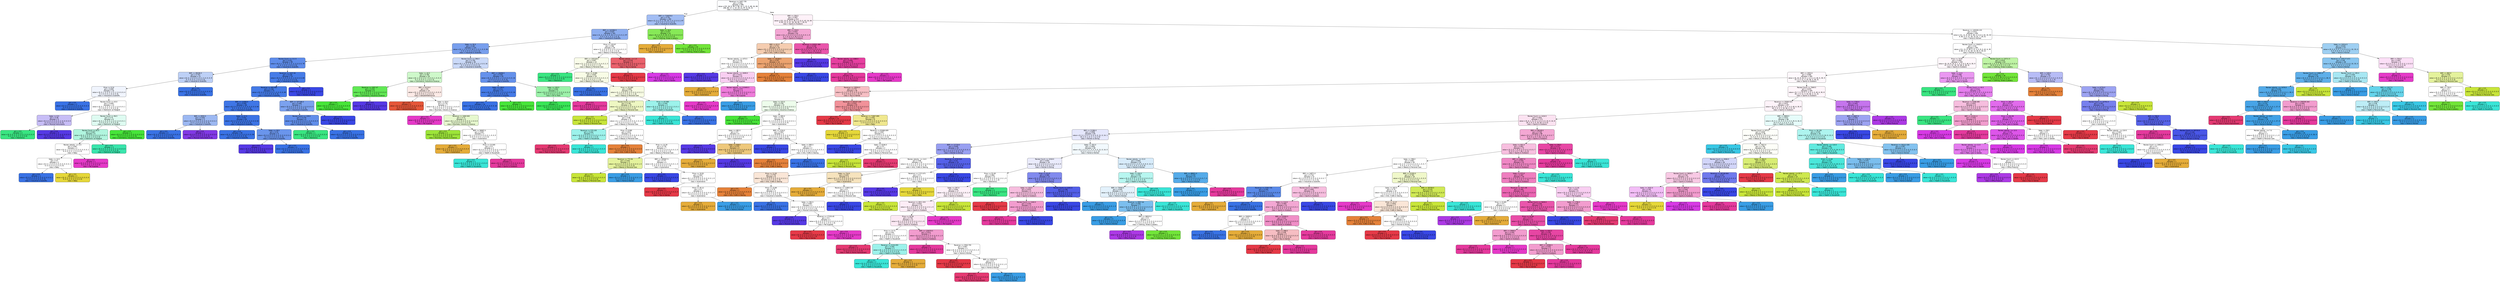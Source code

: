 digraph Tree {
node [shape=box, style="filled, rounded", color="black", fontname="helvetica"] ;
edge [fontname="helvetica"] ;
0 [label="Revenue <= 1407.735\ngini = 0.916\nsamples = 696\nvalue = [23, 18, 9, 39, 2, 58, 14, 2, 13, 3, 48, 16, 66\n106, 66, 17, 1, 12, 19, 21, 97, 8, 35, 3]\nclass = Industrial & Scientific", fillcolor="#fcfdff"] ;
1 [label="BSR <= 710679.0\ngini = 0.701\nsamples = 184\nvalue = [1, 5, 1, 6, 2, 20, 10, 2, 5, 3, 5, 0, 2, 97\n3, 5, 1, 0, 1, 3, 2, 1, 6, 3]\nclass = Industrial & Scientific", fillcolor="#a2bdf3"] ;
0 -> 1 [labeldistance=2.5, labelangle=45, headlabel="True"] ;
2 [label="BSR <= 141584.5\ngini = 0.625\nsamples = 161\nvalue = [1, 2, 1, 6, 2, 0, 10, 2, 5, 3, 5, 0, 2, 97\n3, 5, 1, 0, 1, 3, 2, 1, 6, 3]\nclass = Industrial & Scientific", fillcolor="#8daef0"] ;
1 -> 2 ;
3 [label="Sales <= 35.5\ngini = 0.49\nsamples = 133\nvalue = [0, 1, 1, 0, 2, 0, 10, 2, 3, 3, 1, 0, 0, 94\n2, 5, 1, 0, 0, 3, 2, 0, 0, 3]\nclass = Industrial & Scientific", fillcolor="#789fed"] ;
2 -> 3 ;
4 [label="Review Count <= 111.5\ngini = 0.321\nsamples = 95\nvalue = [0, 0, 1, 0, 0, 0, 2, 0, 3, 3, 0, 0, 0, 78\n2, 4, 1, 0, 0, 1, 0, 0, 0, 0]\nclass = Industrial & Scientific", fillcolor="#5e8cea"] ;
3 -> 4 ;
5 [label="BSR <= 89196.5\ngini = 0.753\nsamples = 21\nvalue = [0, 0, 1, 0, 0, 0, 2, 0, 2, 3, 0, 0, 0, 9\n0, 3, 0, 0, 0, 1, 0, 0, 0, 0]\nclass = Industrial & Scientific", fillcolor="#bdd0f6"] ;
4 -> 5 ;
6 [label="Price <= 9.24\ngini = 0.828\nsamples = 16\nvalue = [0, 0, 1, 0, 0, 0, 2, 0, 2, 3, 0, 0, 0, 4\n0, 3, 0, 0, 0, 1, 0, 0, 0, 0]\nclass = Industrial & Scientific", fillcolor="#f0f4fd"] ;
5 -> 6 ;
7 [label="gini = 0.0\nsamples = 3\nvalue = [0, 0, 0, 0, 0, 0, 0, 0, 0, 0, 0, 0, 0, 3\n0, 0, 0, 0, 0, 0, 0, 0, 0, 0]\nclass = Industrial & Scientific", fillcolor="#3972e5"] ;
6 -> 7 ;
8 [label="Review Count <= 43.0\ngini = 0.828\nsamples = 13\nvalue = [0, 0, 1, 0, 0, 0, 2, 0, 2, 3, 0, 0, 0, 1\n0, 3, 0, 0, 0, 1, 0, 0, 0, 0]\nclass = Elektronik ve Fotoğraf", fillcolor="#ffffff"] ;
6 -> 8 ;
9 [label="Sales <= 6.5\ngini = 0.48\nsamples = 5\nvalue = [0, 0, 0, 0, 0, 0, 0, 0, 2, 0, 0, 0, 0, 0\n0, 3, 0, 0, 0, 0, 0, 0, 0, 0]\nclass = Musical Instruments", fillcolor="#c7bdf6"] ;
8 -> 9 ;
10 [label="gini = 0.0\nsamples = 2\nvalue = [0, 0, 0, 0, 0, 0, 0, 0, 2, 0, 0, 0, 0, 0\n0, 0, 0, 0, 0, 0, 0, 0, 0, 0]\nclass = Electronics", fillcolor="#39e581"] ;
9 -> 10 ;
11 [label="gini = 0.0\nsamples = 3\nvalue = [0, 0, 0, 0, 0, 0, 0, 0, 0, 0, 0, 0, 0, 0\n0, 3, 0, 0, 0, 0, 0, 0, 0, 0]\nclass = Musical Instruments", fillcolor="#5639e5"] ;
9 -> 11 ;
12 [label="Review Count <= 96.5\ngini = 0.75\nsamples = 8\nvalue = [0, 0, 1, 0, 0, 0, 2, 0, 0, 3, 0, 0, 0, 1\n0, 0, 0, 0, 0, 1, 0, 0, 0, 0]\nclass = Elektronik ve Fotoğraf", fillcolor="#defbf1"] ;
8 -> 12 ;
13 [label="Review Count <= 83.0\ngini = 0.667\nsamples = 6\nvalue = [0, 0, 1, 0, 0, 0, 0, 0, 0, 3, 0, 0, 0, 1\n0, 0, 0, 0, 0, 1, 0, 0, 0, 0]\nclass = Elektronik ve Fotoğraf", fillcolor="#b0f5de"] ;
12 -> 13 ;
14 [label="Review velocity  <= 0.5\ngini = 0.667\nsamples = 3\nvalue = [0, 0, 1, 0, 0, 0, 0, 0, 0, 0, 0, 0, 0, 1\n0, 0, 0, 0, 0, 1, 0, 0, 0, 0]\nclass = Baby", fillcolor="#ffffff"] ;
13 -> 14 ;
15 [label="Sales <= 14.5\ngini = 0.5\nsamples = 2\nvalue = [0, 0, 1, 0, 0, 0, 0, 0, 0, 0, 0, 0, 0, 1\n0, 0, 0, 0, 0, 0, 0, 0, 0, 0]\nclass = Baby", fillcolor="#ffffff"] ;
14 -> 15 ;
16 [label="gini = 0.0\nsamples = 1\nvalue = [0, 0, 0, 0, 0, 0, 0, 0, 0, 0, 0, 0, 0, 1\n0, 0, 0, 0, 0, 0, 0, 0, 0, 0]\nclass = Industrial & Scientific", fillcolor="#3972e5"] ;
15 -> 16 ;
17 [label="gini = 0.0\nsamples = 1\nvalue = [0, 0, 1, 0, 0, 0, 0, 0, 0, 0, 0, 0, 0, 0\n0, 0, 0, 0, 0, 0, 0, 0, 0, 0]\nclass = Baby", fillcolor="#e5d739"] ;
15 -> 17 ;
18 [label="gini = 0.0\nsamples = 1\nvalue = [0, 0, 0, 0, 0, 0, 0, 0, 0, 0, 0, 0, 0, 0\n0, 0, 0, 0, 0, 1, 0, 0, 0, 0]\nclass = Pet Supplies", fillcolor="#e539c8"] ;
14 -> 18 ;
19 [label="gini = 0.0\nsamples = 3\nvalue = [0, 0, 0, 0, 0, 0, 0, 0, 0, 3, 0, 0, 0, 0\n0, 0, 0, 0, 0, 0, 0, 0, 0, 0]\nclass = Elektronik ve Fotoğraf", fillcolor="#39e5ac"] ;
13 -> 19 ;
20 [label="gini = 0.0\nsamples = 2\nvalue = [0, 0, 0, 0, 0, 0, 2, 0, 0, 0, 0, 0, 0, 0\n0, 0, 0, 0, 0, 0, 0, 0, 0, 0]\nclass = Commercio, Industria e Scienza", fillcolor="#47e539"] ;
12 -> 20 ;
21 [label="gini = 0.0\nsamples = 5\nvalue = [0, 0, 0, 0, 0, 0, 0, 0, 0, 0, 0, 0, 0, 5\n0, 0, 0, 0, 0, 0, 0, 0, 0, 0]\nclass = Industrial & Scientific", fillcolor="#3972e5"] ;
5 -> 21 ;
22 [label="Revenue <= 1037.93\ngini = 0.129\nsamples = 74\nvalue = [0, 0, 0, 0, 0, 0, 0, 0, 1, 0, 0, 0, 0, 69\n2, 1, 1, 0, 0, 0, 0, 0, 0, 0]\nclass = Industrial & Scientific", fillcolor="#477ce7"] ;
4 -> 22 ;
23 [label="Revenue <= 600.865\ngini = 0.106\nsamples = 73\nvalue = [0, 0, 0, 0, 0, 0, 0, 0, 1, 0, 0, 0, 0, 69\n1, 1, 1, 0, 0, 0, 0, 0, 0, 0]\nclass = Industrial & Scientific", fillcolor="#447ae6"] ;
22 -> 23 ;
24 [label="BSR <= 11056.0\ngini = 0.059\nsamples = 66\nvalue = [0, 0, 0, 0, 0, 0, 0, 0, 0, 0, 0, 0, 0, 64\n0, 1, 1, 0, 0, 0, 0, 0, 0, 0]\nclass = Industrial & Scientific", fillcolor="#3f76e6"] ;
23 -> 24 ;
25 [label="BSR <= 9593.5\ngini = 0.444\nsamples = 3\nvalue = [0, 0, 0, 0, 0, 0, 0, 0, 0, 0, 0, 0, 0, 2\n0, 0, 1, 0, 0, 0, 0, 0, 0, 0]\nclass = Industrial & Scientific", fillcolor="#9cb8f2"] ;
24 -> 25 ;
26 [label="gini = 0.0\nsamples = 2\nvalue = [0, 0, 0, 0, 0, 0, 0, 0, 0, 0, 0, 0, 0, 2\n0, 0, 0, 0, 0, 0, 0, 0, 0, 0]\nclass = Industrial & Scientific", fillcolor="#3972e5"] ;
25 -> 26 ;
27 [label="gini = 0.0\nsamples = 1\nvalue = [0, 0, 0, 0, 0, 0, 0, 0, 0, 0, 0, 0, 0, 0\n0, 0, 1, 0, 0, 0, 0, 0, 0, 0]\nclass = Musical Instruments & DJ", fillcolor="#8139e5"] ;
25 -> 27 ;
28 [label="Sales <= 27.5\ngini = 0.031\nsamples = 63\nvalue = [0, 0, 0, 0, 0, 0, 0, 0, 0, 0, 0, 0, 0, 62\n0, 1, 0, 0, 0, 0, 0, 0, 0, 0]\nclass = Industrial & Scientific", fillcolor="#3c74e5"] ;
24 -> 28 ;
29 [label="gini = 0.0\nsamples = 58\nvalue = [0, 0, 0, 0, 0, 0, 0, 0, 0, 0, 0, 0, 0, 58\n0, 0, 0, 0, 0, 0, 0, 0, 0, 0]\nclass = Industrial & Scientific", fillcolor="#3972e5"] ;
28 -> 29 ;
30 [label="Sales <= 28.5\ngini = 0.32\nsamples = 5\nvalue = [0, 0, 0, 0, 0, 0, 0, 0, 0, 0, 0, 0, 0, 4\n0, 1, 0, 0, 0, 0, 0, 0, 0, 0]\nclass = Industrial & Scientific", fillcolor="#6a95ec"] ;
28 -> 30 ;
31 [label="gini = 0.0\nsamples = 1\nvalue = [0, 0, 0, 0, 0, 0, 0, 0, 0, 0, 0, 0, 0, 0\n0, 1, 0, 0, 0, 0, 0, 0, 0, 0]\nclass = Musical Instruments", fillcolor="#5639e5"] ;
30 -> 31 ;
32 [label="gini = 0.0\nsamples = 4\nvalue = [0, 0, 0, 0, 0, 0, 0, 0, 0, 0, 0, 0, 0, 4\n0, 0, 0, 0, 0, 0, 0, 0, 0, 0]\nclass = Industrial & Scientific", fillcolor="#3972e5"] ;
30 -> 32 ;
33 [label="BSR <= 107186.0\ngini = 0.449\nsamples = 7\nvalue = [0, 0, 0, 0, 0, 0, 0, 0, 1, 0, 0, 0, 0, 5\n1, 0, 0, 0, 0, 0, 0, 0, 0, 0]\nclass = Industrial & Scientific", fillcolor="#7ba1ee"] ;
23 -> 33 ;
34 [label="Review Count <= 139.0\ngini = 0.278\nsamples = 6\nvalue = [0, 0, 0, 0, 0, 0, 0, 0, 1, 0, 0, 0, 0, 5\n0, 0, 0, 0, 0, 0, 0, 0, 0, 0]\nclass = Industrial & Scientific", fillcolor="#618eea"] ;
33 -> 34 ;
35 [label="gini = 0.0\nsamples = 1\nvalue = [0, 0, 0, 0, 0, 0, 0, 0, 1, 0, 0, 0, 0, 0\n0, 0, 0, 0, 0, 0, 0, 0, 0, 0]\nclass = Electronics", fillcolor="#39e581"] ;
34 -> 35 ;
36 [label="gini = 0.0\nsamples = 5\nvalue = [0, 0, 0, 0, 0, 0, 0, 0, 0, 0, 0, 0, 0, 5\n0, 0, 0, 0, 0, 0, 0, 0, 0, 0]\nclass = Industrial & Scientific", fillcolor="#3972e5"] ;
34 -> 36 ;
37 [label="gini = 0.0\nsamples = 1\nvalue = [0, 0, 0, 0, 0, 0, 0, 0, 0, 0, 0, 0, 0, 0\n1, 0, 0, 0, 0, 0, 0, 0, 0, 0]\nclass = Kitchen & Dining", fillcolor="#3947e5"] ;
33 -> 37 ;
38 [label="gini = 0.0\nsamples = 1\nvalue = [0, 0, 0, 0, 0, 0, 0, 0, 0, 0, 0, 0, 0, 0\n1, 0, 0, 0, 0, 0, 0, 0, 0, 0]\nclass = Kitchen & Dining", fillcolor="#3947e5"] ;
22 -> 38 ;
39 [label="Review Count <= 296.0\ngini = 0.759\nsamples = 38\nvalue = [0, 1, 0, 0, 2, 0, 8, 2, 0, 0, 1, 0, 0, 16\n0, 1, 0, 0, 0, 2, 2, 0, 0, 3]\nclass = Industrial & Scientific", fillcolor="#cad9f8"] ;
3 -> 39 ;
40 [label="Sales <= 44.5\ngini = 0.784\nsamples = 18\nvalue = [0, 1, 0, 0, 2, 0, 7, 0, 0, 0, 1, 0, 0, 0\n0, 1, 0, 0, 0, 2, 1, 0, 0, 3]\nclass = Commercio, Industria e Scienza", fillcolor="#cef8ca"] ;
39 -> 40 ;
41 [label="Revenue <= 1007.47\ngini = 0.219\nsamples = 8\nvalue = [0, 0, 0, 0, 0, 0, 7, 0, 0, 0, 0, 0, 0, 0\n0, 1, 0, 0, 0, 0, 0, 0, 0, 0]\nclass = Commercio, Industria e Scienza", fillcolor="#61e955"] ;
40 -> 41 ;
42 [label="gini = 0.0\nsamples = 7\nvalue = [0, 0, 0, 0, 0, 0, 7, 0, 0, 0, 0, 0, 0, 0\n0, 0, 0, 0, 0, 0, 0, 0, 0, 0]\nclass = Commercio, Industria e Scienza", fillcolor="#47e539"] ;
41 -> 42 ;
43 [label="gini = 0.0\nsamples = 1\nvalue = [0, 0, 0, 0, 0, 0, 0, 0, 0, 0, 0, 0, 0, 0\n0, 1, 0, 0, 0, 0, 0, 0, 0, 0]\nclass = Musical Instruments", fillcolor="#5639e5"] ;
41 -> 43 ;
44 [label="BSR <= 6119.0\ngini = 0.8\nsamples = 10\nvalue = [0, 1, 0, 0, 2, 0, 0, 0, 0, 0, 1, 0, 0, 0\n0, 0, 0, 0, 0, 2, 1, 0, 0, 3]\nclass = bekijkenElektronica", fillcolor="#fceae6"] ;
40 -> 44 ;
45 [label="gini = 0.0\nsamples = 3\nvalue = [0, 0, 0, 0, 0, 0, 0, 0, 0, 0, 0, 0, 0, 0\n0, 0, 0, 0, 0, 0, 0, 0, 0, 3]\nclass = bekijkenElektronica", fillcolor="#e55639"] ;
44 -> 45 ;
46 [label="Sales <= 50.0\ngini = 0.776\nsamples = 7\nvalue = [0, 1, 0, 0, 2, 0, 0, 0, 0, 0, 1, 0, 0, 0\n0, 0, 0, 0, 0, 2, 1, 0, 0, 0]\nclass = Business, Industry & Science", fillcolor="#ffffff"] ;
44 -> 46 ;
47 [label="gini = 0.0\nsamples = 2\nvalue = [0, 0, 0, 0, 0, 0, 0, 0, 0, 0, 0, 0, 0, 0\n0, 0, 0, 0, 0, 2, 0, 0, 0, 0]\nclass = Pet Supplies", fillcolor="#e539c8"] ;
46 -> 47 ;
48 [label="Revenue <= 1000.945\ngini = 0.72\nsamples = 5\nvalue = [0, 1, 0, 0, 2, 0, 0, 0, 0, 0, 1, 0, 0, 0\n0, 0, 0, 0, 0, 0, 1, 0, 0, 0]\nclass = Business, Industry & Science", fillcolor="#e6f8ce"] ;
46 -> 48 ;
49 [label="gini = 0.0\nsamples = 2\nvalue = [0, 0, 0, 0, 2, 0, 0, 0, 0, 0, 0, 0, 0, 0\n0, 0, 0, 0, 0, 0, 0, 0, 0, 0]\nclass = Business, Industry & Science", fillcolor="#9de539"] ;
48 -> 49 ;
50 [label="BSR <= 58087.0\ngini = 0.667\nsamples = 3\nvalue = [0, 1, 0, 0, 0, 0, 0, 0, 0, 0, 1, 0, 0, 0\n0, 0, 0, 0, 0, 0, 1, 0, 0, 0]\nclass = Automotive", fillcolor="#ffffff"] ;
48 -> 50 ;
51 [label="gini = 0.0\nsamples = 1\nvalue = [0, 1, 0, 0, 0, 0, 0, 0, 0, 0, 0, 0, 0, 0\n0, 0, 0, 0, 0, 0, 0, 0, 0, 0]\nclass = Automotive", fillcolor="#e5ac39"] ;
50 -> 51 ;
52 [label="Price <= 23.505\ngini = 0.5\nsamples = 2\nvalue = [0, 0, 0, 0, 0, 0, 0, 0, 0, 0, 1, 0, 0, 0\n0, 0, 0, 0, 0, 0, 1, 0, 0, 0]\nclass = Health & Household", fillcolor="#ffffff"] ;
50 -> 52 ;
53 [label="gini = 0.0\nsamples = 1\nvalue = [0, 0, 0, 0, 0, 0, 0, 0, 0, 0, 1, 0, 0, 0\n0, 0, 0, 0, 0, 0, 0, 0, 0, 0]\nclass = Health & Household", fillcolor="#39e5d7"] ;
52 -> 53 ;
54 [label="gini = 0.0\nsamples = 1\nvalue = [0, 0, 0, 0, 0, 0, 0, 0, 0, 0, 0, 0, 0, 0\n0, 0, 0, 0, 0, 0, 1, 0, 0, 0]\nclass = Sports & Outdoors", fillcolor="#e5399d"] ;
52 -> 54 ;
55 [label="BSR <= 26698.5\ngini = 0.345\nsamples = 20\nvalue = [0, 0, 0, 0, 0, 0, 1, 2, 0, 0, 0, 0, 0, 16\n0, 0, 0, 0, 0, 0, 1, 0, 0, 0]\nclass = Industrial & Scientific", fillcolor="#6591eb"] ;
39 -> 55 ;
56 [label="Sales <= 138.0\ngini = 0.111\nsamples = 17\nvalue = [0, 0, 0, 0, 0, 0, 1, 0, 0, 0, 0, 0, 0, 16\n0, 0, 0, 0, 0, 0, 0, 0, 0, 0]\nclass = Industrial & Scientific", fillcolor="#457be7"] ;
55 -> 56 ;
57 [label="gini = 0.0\nsamples = 16\nvalue = [0, 0, 0, 0, 0, 0, 0, 0, 0, 0, 0, 0, 0, 16\n0, 0, 0, 0, 0, 0, 0, 0, 0, 0]\nclass = Industrial & Scientific", fillcolor="#3972e5"] ;
56 -> 57 ;
58 [label="gini = 0.0\nsamples = 1\nvalue = [0, 0, 0, 0, 0, 0, 1, 0, 0, 0, 0, 0, 0, 0\n0, 0, 0, 0, 0, 0, 0, 0, 0, 0]\nclass = Commercio, Industria e Scienza", fillcolor="#47e539"] ;
56 -> 58 ;
59 [label="Sales <= 100.5\ngini = 0.444\nsamples = 3\nvalue = [0, 0, 0, 0, 0, 0, 0, 2, 0, 0, 0, 0, 0, 0\n0, 0, 0, 0, 0, 0, 1, 0, 0, 0]\nclass = DIY & Tools", fillcolor="#9cf2aa"] ;
55 -> 59 ;
60 [label="gini = 0.0\nsamples = 2\nvalue = [0, 0, 0, 0, 0, 0, 0, 2, 0, 0, 0, 0, 0, 0\n0, 0, 0, 0, 0, 0, 0, 0, 0, 0]\nclass = DIY & Tools", fillcolor="#39e556"] ;
59 -> 60 ;
61 [label="gini = 0.0\nsamples = 1\nvalue = [0, 0, 0, 0, 0, 0, 0, 0, 0, 0, 0, 0, 0, 0\n0, 0, 0, 0, 0, 0, 1, 0, 0, 0]\nclass = Sports & Outdoors", fillcolor="#e5399d"] ;
59 -> 61 ;
62 [label="Price <= 129.97\ngini = 0.86\nsamples = 28\nvalue = [1, 1, 0, 6, 0, 0, 0, 0, 2, 0, 4, 0, 2, 3\n1, 0, 0, 0, 1, 0, 0, 1, 6, 0]\nclass = Beauty & Personal Care", fillcolor="#ffffff"] ;
2 -> 62 ;
63 [label="BSR <= 155228.0\ngini = 0.847\nsamples = 22\nvalue = [1, 1, 0, 6, 0, 0, 0, 0, 2, 0, 4, 0, 2, 3\n1, 0, 0, 0, 0, 0, 0, 1, 1, 0]\nclass = Beauty & Personal Care", fillcolor="#f9fce9"] ;
62 -> 63 ;
64 [label="gini = 0.0\nsamples = 2\nvalue = [0, 0, 0, 0, 0, 0, 0, 0, 2, 0, 0, 0, 0, 0\n0, 0, 0, 0, 0, 0, 0, 0, 0, 0]\nclass = Electronics", fillcolor="#39e581"] ;
63 -> 64 ;
65 [label="Price <= 8.085\ngini = 0.825\nsamples = 20\nvalue = [1, 1, 0, 6, 0, 0, 0, 0, 0, 0, 4, 0, 2, 3\n1, 0, 0, 0, 0, 0, 0, 1, 1, 0]\nclass = Beauty & Personal Care", fillcolor="#f8fce6"] ;
63 -> 65 ;
66 [label="gini = 0.0\nsamples = 2\nvalue = [0, 0, 0, 0, 0, 0, 0, 0, 0, 0, 0, 0, 0, 2\n0, 0, 0, 0, 0, 0, 0, 0, 0, 0]\nclass = Industrial & Scientific", fillcolor="#3972e5"] ;
65 -> 66 ;
67 [label="Price <= 35.485\ngini = 0.809\nsamples = 18\nvalue = [1, 1, 0, 6, 0, 0, 0, 0, 0, 0, 4, 0, 2, 1\n1, 0, 0, 0, 0, 0, 0, 1, 1, 0]\nclass = Beauty & Personal Care", fillcolor="#f7fbe3"] ;
65 -> 67 ;
68 [label="Review Count <= 22.5\ngini = 0.782\nsamples = 15\nvalue = [1, 1, 0, 6, 0, 0, 0, 0, 0, 0, 2, 0, 2, 0\n1, 0, 0, 0, 0, 0, 0, 1, 1, 0]\nclass = Beauty & Personal Care", fillcolor="#eef7c2"] ;
67 -> 68 ;
69 [label="gini = 0.0\nsamples = 4\nvalue = [0, 0, 0, 4, 0, 0, 0, 0, 0, 0, 0, 0, 0, 0\n0, 0, 0, 0, 0, 0, 0, 0, 0, 0]\nclass = Beauty & Personal Care", fillcolor="#c8e539"] ;
68 -> 69 ;
70 [label="Review Count <= 79.0\ngini = 0.86\nsamples = 11\nvalue = [1, 1, 0, 2, 0, 0, 0, 0, 0, 0, 2, 0, 2, 0\n1, 0, 0, 0, 0, 0, 0, 1, 1, 0]\nclass = Beauty & Personal Care", fillcolor="#ffffff"] ;
68 -> 70 ;
71 [label="Revenue <= 570.105\ngini = 0.444\nsamples = 3\nvalue = [0, 0, 0, 0, 0, 0, 0, 0, 0, 0, 2, 0, 0, 0\n0, 0, 0, 0, 0, 0, 0, 1, 0, 0]\nclass = Health & Household", fillcolor="#9cf2eb"] ;
70 -> 71 ;
72 [label="gini = 0.0\nsamples = 1\nvalue = [0, 0, 0, 0, 0, 0, 0, 0, 0, 0, 0, 0, 0, 0\n0, 0, 0, 0, 0, 0, 0, 1, 0, 0]\nclass = Tools & Home Improvement", fillcolor="#e53972"] ;
71 -> 72 ;
73 [label="gini = 0.0\nsamples = 2\nvalue = [0, 0, 0, 0, 0, 0, 0, 0, 0, 0, 2, 0, 0, 0\n0, 0, 0, 0, 0, 0, 0, 0, 0, 0]\nclass = Health & Household", fillcolor="#39e5d7"] ;
71 -> 73 ;
74 [label="Price <= 9.585\ngini = 0.812\nsamples = 8\nvalue = [1, 1, 0, 2, 0, 0, 0, 0, 0, 0, 0, 0, 2, 0\n1, 0, 0, 0, 0, 0, 0, 0, 1, 0]\nclass = Beauty & Personal Care", fillcolor="#ffffff"] ;
70 -> 74 ;
75 [label="gini = 0.0\nsamples = 1\nvalue = [1, 0, 0, 0, 0, 0, 0, 0, 0, 0, 0, 0, 0, 0\n0, 0, 0, 0, 0, 0, 0, 0, 0, 0]\nclass = Arts, Crafts & Sewing", fillcolor="#e58139"] ;
74 -> 75 ;
76 [label="Price <= 13.29\ngini = 0.776\nsamples = 7\nvalue = [0, 1, 0, 2, 0, 0, 0, 0, 0, 0, 0, 0, 2, 0\n1, 0, 0, 0, 0, 0, 0, 0, 1, 0]\nclass = Beauty & Personal Care", fillcolor="#ffffff"] ;
74 -> 76 ;
77 [label="Revenue <= 772.56\ngini = 0.444\nsamples = 3\nvalue = [0, 0, 0, 2, 0, 0, 0, 0, 0, 0, 0, 0, 1, 0\n0, 0, 0, 0, 0, 0, 0, 0, 0, 0]\nclass = Beauty & Personal Care", fillcolor="#e4f29c"] ;
76 -> 77 ;
78 [label="gini = 0.0\nsamples = 2\nvalue = [0, 0, 0, 2, 0, 0, 0, 0, 0, 0, 0, 0, 0, 0\n0, 0, 0, 0, 0, 0, 0, 0, 0, 0]\nclass = Beauty & Personal Care", fillcolor="#c8e539"] ;
77 -> 78 ;
79 [label="gini = 0.0\nsamples = 1\nvalue = [0, 0, 0, 0, 0, 0, 0, 0, 0, 0, 0, 0, 1, 0\n0, 0, 0, 0, 0, 0, 0, 0, 0, 0]\nclass = Home & Kitchen", fillcolor="#399de5"] ;
77 -> 79 ;
80 [label="BSR <= 205567.5\ngini = 0.75\nsamples = 4\nvalue = [0, 1, 0, 0, 0, 0, 0, 0, 0, 0, 0, 0, 1, 0\n1, 0, 0, 0, 0, 0, 0, 0, 1, 0]\nclass = Automotive", fillcolor="#ffffff"] ;
76 -> 80 ;
81 [label="gini = 0.0\nsamples = 1\nvalue = [0, 0, 0, 0, 0, 0, 0, 0, 0, 0, 0, 0, 0, 0\n1, 0, 0, 0, 0, 0, 0, 0, 0, 0]\nclass = Kitchen & Dining", fillcolor="#3947e5"] ;
80 -> 81 ;
82 [label="Price <= 19.92\ngini = 0.667\nsamples = 3\nvalue = [0, 1, 0, 0, 0, 0, 0, 0, 0, 0, 0, 0, 1, 0\n0, 0, 0, 0, 0, 0, 0, 0, 1, 0]\nclass = Automotive", fillcolor="#ffffff"] ;
80 -> 82 ;
83 [label="gini = 0.0\nsamples = 1\nvalue = [0, 0, 0, 0, 0, 0, 0, 0, 0, 0, 0, 0, 0, 0\n0, 0, 0, 0, 0, 0, 0, 0, 1, 0]\nclass = Toys & Games", fillcolor="#e53947"] ;
82 -> 83 ;
84 [label="Price <= 30.12\ngini = 0.5\nsamples = 2\nvalue = [0, 1, 0, 0, 0, 0, 0, 0, 0, 0, 0, 0, 1, 0\n0, 0, 0, 0, 0, 0, 0, 0, 0, 0]\nclass = Automotive", fillcolor="#ffffff"] ;
82 -> 84 ;
85 [label="gini = 0.0\nsamples = 1\nvalue = [0, 1, 0, 0, 0, 0, 0, 0, 0, 0, 0, 0, 0, 0\n0, 0, 0, 0, 0, 0, 0, 0, 0, 0]\nclass = Automotive", fillcolor="#e5ac39"] ;
84 -> 85 ;
86 [label="gini = 0.0\nsamples = 1\nvalue = [0, 0, 0, 0, 0, 0, 0, 0, 0, 0, 0, 0, 1, 0\n0, 0, 0, 0, 0, 0, 0, 0, 0, 0]\nclass = Home & Kitchen", fillcolor="#399de5"] ;
84 -> 86 ;
87 [label="Price <= 63.985\ngini = 0.444\nsamples = 3\nvalue = [0, 0, 0, 0, 0, 0, 0, 0, 0, 0, 2, 0, 0, 1\n0, 0, 0, 0, 0, 0, 0, 0, 0, 0]\nclass = Health & Household", fillcolor="#9cf2eb"] ;
67 -> 87 ;
88 [label="gini = 0.0\nsamples = 2\nvalue = [0, 0, 0, 0, 0, 0, 0, 0, 0, 0, 2, 0, 0, 0\n0, 0, 0, 0, 0, 0, 0, 0, 0, 0]\nclass = Health & Household", fillcolor="#39e5d7"] ;
87 -> 88 ;
89 [label="gini = 0.0\nsamples = 1\nvalue = [0, 0, 0, 0, 0, 0, 0, 0, 0, 0, 0, 0, 0, 1\n0, 0, 0, 0, 0, 0, 0, 0, 0, 0]\nclass = Industrial & Scientific", fillcolor="#3972e5"] ;
87 -> 89 ;
90 [label="Review velocity  <= 1.0\ngini = 0.278\nsamples = 6\nvalue = [0, 0, 0, 0, 0, 0, 0, 0, 0, 0, 0, 0, 0, 0\n0, 0, 0, 0, 1, 0, 0, 0, 5, 0]\nclass = Toys & Games", fillcolor="#ea616c"] ;
62 -> 90 ;
91 [label="gini = 0.0\nsamples = 5\nvalue = [0, 0, 0, 0, 0, 0, 0, 0, 0, 0, 0, 0, 0, 0\n0, 0, 0, 0, 0, 0, 0, 0, 5, 0]\nclass = Toys & Games", fillcolor="#e53947"] ;
90 -> 91 ;
92 [label="gini = 0.0\nsamples = 1\nvalue = [0, 0, 0, 0, 0, 0, 0, 0, 0, 0, 0, 0, 0, 0\n0, 0, 0, 0, 1, 0, 0, 0, 0, 0]\nclass = Patio, Lawn & Garden", fillcolor="#d739e5"] ;
90 -> 92 ;
93 [label="Sales <= 16.0\ngini = 0.227\nsamples = 23\nvalue = [0, 3, 0, 0, 0, 20, 0, 0, 0, 0, 0, 0, 0, 0\n0, 0, 0, 0, 0, 0, 0, 0, 0, 0]\nclass = Clothing, Shoes & Jewelry", fillcolor="#87e957"] ;
1 -> 93 ;
94 [label="gini = 0.0\nsamples = 3\nvalue = [0, 3, 0, 0, 0, 0, 0, 0, 0, 0, 0, 0, 0, 0\n0, 0, 0, 0, 0, 0, 0, 0, 0, 0]\nclass = Automotive", fillcolor="#e5ac39"] ;
93 -> 94 ;
95 [label="gini = 0.0\nsamples = 20\nvalue = [0, 0, 0, 0, 0, 20, 0, 0, 0, 0, 0, 0, 0, 0\n0, 0, 0, 0, 0, 0, 0, 0, 0, 0]\nclass = Clothing, Shoes & Jewelry", fillcolor="#72e539"] ;
93 -> 95 ;
96 [label="BSR <= 256.5\ngini = 0.907\nsamples = 512\nvalue = [22, 13, 8, 33, 0, 38, 4, 0, 8, 0, 43, 16, 64\n9, 63, 12, 0, 12, 18, 18, 95, 7, 29, 0]\nclass = Sports & Outdoors", fillcolor="#fdf1f8"] ;
0 -> 96 [labeldistance=2.5, labelangle=-45, headlabel="False"] ;
97 [label="BSR <= 134.5\ngini = 0.647\nsamples = 62\nvalue = [11, 2, 0, 0, 0, 0, 0, 0, 0, 0, 0, 0, 1, 0\n3, 7, 0, 0, 0, 4, 34, 0, 0, 0]\nclass = Sports & Outdoors", fillcolor="#f3a6d3"] ;
96 -> 97 ;
98 [label="BSR <= 61.0\ngini = 0.711\nsamples = 23\nvalue = [11, 2, 0, 0, 0, 0, 0, 0, 0, 0, 0, 0, 1, 0\n3, 3, 0, 0, 0, 3, 0, 0, 0, 0]\nclass = Arts, Crafts & Sewing", fillcolor="#f5cdb0"] ;
97 -> 98 ;
99 [label="Review velocity  <= 675.5\ngini = 0.716\nsamples = 9\nvalue = [0, 2, 0, 0, 0, 0, 0, 0, 0, 0, 0, 0, 1, 0\n0, 3, 0, 0, 0, 3, 0, 0, 0, 0]\nclass = Musical Instruments", fillcolor="#ffffff"] ;
98 -> 99 ;
100 [label="gini = 0.0\nsamples = 3\nvalue = [0, 0, 0, 0, 0, 0, 0, 0, 0, 0, 0, 0, 0, 0\n0, 3, 0, 0, 0, 0, 0, 0, 0, 0]\nclass = Musical Instruments", fillcolor="#5639e5"] ;
99 -> 100 ;
101 [label="Review velocity  <= 2009.0\ngini = 0.611\nsamples = 6\nvalue = [0, 2, 0, 0, 0, 0, 0, 0, 0, 0, 0, 0, 1, 0\n0, 0, 0, 0, 0, 3, 0, 0, 0, 0]\nclass = Pet Supplies", fillcolor="#f8cef1"] ;
99 -> 101 ;
102 [label="gini = 0.0\nsamples = 2\nvalue = [0, 2, 0, 0, 0, 0, 0, 0, 0, 0, 0, 0, 0, 0\n0, 0, 0, 0, 0, 0, 0, 0, 0, 0]\nclass = Automotive", fillcolor="#e5ac39"] ;
101 -> 102 ;
103 [label="Review velocity  <= 123400.5\ngini = 0.375\nsamples = 4\nvalue = [0, 0, 0, 0, 0, 0, 0, 0, 0, 0, 0, 0, 1, 0\n0, 0, 0, 0, 0, 3, 0, 0, 0, 0]\nclass = Pet Supplies", fillcolor="#ee7bda"] ;
101 -> 103 ;
104 [label="gini = 0.0\nsamples = 3\nvalue = [0, 0, 0, 0, 0, 0, 0, 0, 0, 0, 0, 0, 0, 0\n0, 0, 0, 0, 0, 3, 0, 0, 0, 0]\nclass = Pet Supplies", fillcolor="#e539c8"] ;
103 -> 104 ;
105 [label="gini = 0.0\nsamples = 1\nvalue = [0, 0, 0, 0, 0, 0, 0, 0, 0, 0, 0, 0, 1, 0\n0, 0, 0, 0, 0, 0, 0, 0, 0, 0]\nclass = Home & Kitchen", fillcolor="#399de5"] ;
103 -> 105 ;
106 [label="Sales <= 16106.5\ngini = 0.337\nsamples = 14\nvalue = [11, 0, 0, 0, 0, 0, 0, 0, 0, 0, 0, 0, 0, 0\n3, 0, 0, 0, 0, 0, 0, 0, 0, 0]\nclass = Arts, Crafts & Sewing", fillcolor="#eca36f"] ;
98 -> 106 ;
107 [label="gini = 0.0\nsamples = 11\nvalue = [11, 0, 0, 0, 0, 0, 0, 0, 0, 0, 0, 0, 0, 0\n0, 0, 0, 0, 0, 0, 0, 0, 0, 0]\nclass = Arts, Crafts & Sewing", fillcolor="#e58139"] ;
106 -> 107 ;
108 [label="gini = 0.0\nsamples = 3\nvalue = [0, 0, 0, 0, 0, 0, 0, 0, 0, 0, 0, 0, 0, 0\n3, 0, 0, 0, 0, 0, 0, 0, 0, 0]\nclass = Kitchen & Dining", fillcolor="#3947e5"] ;
106 -> 108 ;
109 [label="Revenue <= 63501.484\ngini = 0.229\nsamples = 39\nvalue = [0, 0, 0, 0, 0, 0, 0, 0, 0, 0, 0, 0, 0, 0\n0, 4, 0, 0, 0, 1, 34, 0, 0, 0]\nclass = Sports & Outdoors", fillcolor="#e955ab"] ;
97 -> 109 ;
110 [label="gini = 0.0\nsamples = 4\nvalue = [0, 0, 0, 0, 0, 0, 0, 0, 0, 0, 0, 0, 0, 0\n0, 4, 0, 0, 0, 0, 0, 0, 0, 0]\nclass = Musical Instruments", fillcolor="#5639e5"] ;
109 -> 110 ;
111 [label="Review velocity  <= 1088.0\ngini = 0.056\nsamples = 35\nvalue = [0, 0, 0, 0, 0, 0, 0, 0, 0, 0, 0, 0, 0, 0\n0, 0, 0, 0, 0, 1, 34, 0, 0, 0]\nclass = Sports & Outdoors", fillcolor="#e63fa0"] ;
109 -> 111 ;
112 [label="gini = 0.0\nsamples = 34\nvalue = [0, 0, 0, 0, 0, 0, 0, 0, 0, 0, 0, 0, 0, 0\n0, 0, 0, 0, 0, 0, 34, 0, 0, 0]\nclass = Sports & Outdoors", fillcolor="#e5399d"] ;
111 -> 112 ;
113 [label="gini = 0.0\nsamples = 1\nvalue = [0, 0, 0, 0, 0, 0, 0, 0, 0, 0, 0, 0, 0, 0\n0, 0, 0, 0, 0, 1, 0, 0, 0, 0]\nclass = Pet Supplies", fillcolor="#e539c8"] ;
111 -> 113 ;
114 [label="Revenue <= 145326.133\ngini = 0.911\nsamples = 450\nvalue = [11, 11, 8, 33, 0, 38, 4, 0, 8, 0, 43, 16, 63\n9, 60, 5, 0, 12, 18, 14, 61, 7, 29, 0]\nclass = Home & Kitchen", fillcolor="#fefeff"] ;
96 -> 114 ;
115 [label="Review Count <= 10420.5\ngini = 0.91\nsamples = 393\nvalue = [11, 11, 8, 28, 0, 37, 4, 0, 8, 0, 42, 6, 30\n9, 60, 5, 0, 12, 18, 10, 59, 6, 29, 0]\nclass = Kitchen & Dining", fillcolor="#fefeff"] ;
114 -> 115 ;
116 [label="Price <= 74.97\ngini = 0.904\nsamples = 330\nvalue = [6, 10, 8, 24, 0, 1, 4, 0, 8, 0, 40, 6, 30, 9\n47, 5, 0, 12, 18, 10, 58, 6, 28, 0]\nclass = Sports & Outdoors", fillcolor="#fef7fb"] ;
115 -> 116 ;
117 [label="BSR <= 2053.0\ngini = 0.895\nsamples = 305\nvalue = [6, 10, 8, 24, 0, 1, 4, 0, 4, 0, 40, 6, 30, 9\n47, 5, 0, 11, 3, 10, 56, 5, 26, 0]\nclass = Sports & Outdoors", fillcolor="#fef8fc"] ;
116 -> 117 ;
118 [label="Revenue <= 19504.0\ngini = 0.775\nsamples = 36\nvalue = [1, 3, 5, 1, 0, 0, 4, 0, 0, 0, 0, 0, 0, 1\n2, 3, 0, 0, 0, 0, 0, 1, 15, 0]\nclass = Toys & Games", fillcolor="#f7bfc4"] ;
117 -> 118 ;
119 [label="Sales <= 315.5\ngini = 0.781\nsamples = 13\nvalue = [1, 3, 0, 0, 0, 0, 4, 0, 0, 0, 0, 0, 0, 1\n1, 3, 0, 0, 0, 0, 0, 0, 0, 0]\nclass = Commercio, Industria e Scienza", fillcolor="#edfceb"] ;
118 -> 119 ;
120 [label="gini = 0.0\nsamples = 4\nvalue = [0, 0, 0, 0, 0, 0, 4, 0, 0, 0, 0, 0, 0, 0\n0, 0, 0, 0, 0, 0, 0, 0, 0, 0]\nclass = Commercio, Industria e Scienza", fillcolor="#47e539"] ;
119 -> 120 ;
121 [label="Sales <= 800.0\ngini = 0.741\nsamples = 9\nvalue = [1, 3, 0, 0, 0, 0, 0, 0, 0, 0, 0, 0, 0, 1\n1, 3, 0, 0, 0, 0, 0, 0, 0, 0]\nclass = Automotive", fillcolor="#ffffff"] ;
119 -> 121 ;
122 [label="Sales <= 482.0\ngini = 0.5\nsamples = 6\nvalue = [0, 3, 0, 0, 0, 0, 0, 0, 0, 0, 0, 0, 0, 0\n0, 3, 0, 0, 0, 0, 0, 0, 0, 0]\nclass = Automotive", fillcolor="#ffffff"] ;
121 -> 122 ;
123 [label="gini = 0.0\nsamples = 2\nvalue = [0, 0, 0, 0, 0, 0, 0, 0, 0, 0, 0, 0, 0, 0\n0, 2, 0, 0, 0, 0, 0, 0, 0, 0]\nclass = Musical Instruments", fillcolor="#5639e5"] ;
122 -> 123 ;
124 [label="Sales <= 638.0\ngini = 0.375\nsamples = 4\nvalue = [0, 3, 0, 0, 0, 0, 0, 0, 0, 0, 0, 0, 0, 0\n0, 1, 0, 0, 0, 0, 0, 0, 0, 0]\nclass = Automotive", fillcolor="#eec87b"] ;
122 -> 124 ;
125 [label="gini = 0.0\nsamples = 3\nvalue = [0, 3, 0, 0, 0, 0, 0, 0, 0, 0, 0, 0, 0, 0\n0, 0, 0, 0, 0, 0, 0, 0, 0, 0]\nclass = Automotive", fillcolor="#e5ac39"] ;
124 -> 125 ;
126 [label="gini = 0.0\nsamples = 1\nvalue = [0, 0, 0, 0, 0, 0, 0, 0, 0, 0, 0, 0, 0, 0\n0, 1, 0, 0, 0, 0, 0, 0, 0, 0]\nclass = Musical Instruments", fillcolor="#5639e5"] ;
124 -> 126 ;
127 [label="BSR <= 1154.0\ngini = 0.667\nsamples = 3\nvalue = [1, 0, 0, 0, 0, 0, 0, 0, 0, 0, 0, 0, 0, 1\n1, 0, 0, 0, 0, 0, 0, 0, 0, 0]\nclass = Arts, Crafts & Sewing", fillcolor="#ffffff"] ;
121 -> 127 ;
128 [label="gini = 0.0\nsamples = 1\nvalue = [0, 0, 0, 0, 0, 0, 0, 0, 0, 0, 0, 0, 0, 0\n1, 0, 0, 0, 0, 0, 0, 0, 0, 0]\nclass = Kitchen & Dining", fillcolor="#3947e5"] ;
127 -> 128 ;
129 [label="Sales <= 895.5\ngini = 0.5\nsamples = 2\nvalue = [1, 0, 0, 0, 0, 0, 0, 0, 0, 0, 0, 0, 0, 1\n0, 0, 0, 0, 0, 0, 0, 0, 0, 0]\nclass = Arts, Crafts & Sewing", fillcolor="#ffffff"] ;
127 -> 129 ;
130 [label="gini = 0.0\nsamples = 1\nvalue = [1, 0, 0, 0, 0, 0, 0, 0, 0, 0, 0, 0, 0, 0\n0, 0, 0, 0, 0, 0, 0, 0, 0, 0]\nclass = Arts, Crafts & Sewing", fillcolor="#e58139"] ;
129 -> 130 ;
131 [label="gini = 0.0\nsamples = 1\nvalue = [0, 0, 0, 0, 0, 0, 0, 0, 0, 0, 0, 0, 0, 1\n0, 0, 0, 0, 0, 0, 0, 0, 0, 0]\nclass = Industrial & Scientific", fillcolor="#3972e5"] ;
129 -> 131 ;
132 [label="Revenue <= 60107.139\ngini = 0.522\nsamples = 23\nvalue = [0, 0, 5, 1, 0, 0, 0, 0, 0, 0, 0, 0, 0, 0\n1, 0, 0, 0, 0, 0, 0, 1, 15, 0]\nclass = Toys & Games", fillcolor="#f19199"] ;
118 -> 132 ;
133 [label="gini = 0.0\nsamples = 15\nvalue = [0, 0, 0, 0, 0, 0, 0, 0, 0, 0, 0, 0, 0, 0\n0, 0, 0, 0, 0, 0, 0, 0, 15, 0]\nclass = Toys & Games", fillcolor="#e53947"] ;
132 -> 133 ;
134 [label="Revenue <= 71807.895\ngini = 0.562\nsamples = 8\nvalue = [0, 0, 5, 1, 0, 0, 0, 0, 0, 0, 0, 0, 0, 0\n1, 0, 0, 0, 0, 0, 0, 1, 0, 0]\nclass = Baby", fillcolor="#f0e88e"] ;
132 -> 134 ;
135 [label="gini = 0.0\nsamples = 5\nvalue = [0, 0, 5, 0, 0, 0, 0, 0, 0, 0, 0, 0, 0, 0\n0, 0, 0, 0, 0, 0, 0, 0, 0, 0]\nclass = Baby", fillcolor="#e5d739"] ;
134 -> 135 ;
136 [label="Revenue <= 81666.609\ngini = 0.667\nsamples = 3\nvalue = [0, 0, 0, 1, 0, 0, 0, 0, 0, 0, 0, 0, 0, 0\n1, 0, 0, 0, 0, 0, 0, 1, 0, 0]\nclass = Beauty & Personal Care", fillcolor="#ffffff"] ;
134 -> 136 ;
137 [label="gini = 0.0\nsamples = 1\nvalue = [0, 0, 0, 0, 0, 0, 0, 0, 0, 0, 0, 0, 0, 0\n1, 0, 0, 0, 0, 0, 0, 0, 0, 0]\nclass = Kitchen & Dining", fillcolor="#3947e5"] ;
136 -> 137 ;
138 [label="Sales <= 6246.0\ngini = 0.5\nsamples = 2\nvalue = [0, 0, 0, 1, 0, 0, 0, 0, 0, 0, 0, 0, 0, 0\n0, 0, 0, 0, 0, 0, 0, 1, 0, 0]\nclass = Beauty & Personal Care", fillcolor="#ffffff"] ;
136 -> 138 ;
139 [label="gini = 0.0\nsamples = 1\nvalue = [0, 0, 0, 1, 0, 0, 0, 0, 0, 0, 0, 0, 0, 0\n0, 0, 0, 0, 0, 0, 0, 0, 0, 0]\nclass = Beauty & Personal Care", fillcolor="#c8e539"] ;
138 -> 139 ;
140 [label="gini = 0.0\nsamples = 1\nvalue = [0, 0, 0, 0, 0, 0, 0, 0, 0, 0, 0, 0, 0, 0\n0, 0, 0, 0, 0, 0, 0, 1, 0, 0]\nclass = Tools & Home Improvement", fillcolor="#e53972"] ;
138 -> 140 ;
141 [label="Review Count <= 7849.5\ngini = 0.879\nsamples = 269\nvalue = [5, 7, 3, 23, 0, 1, 0, 0, 4, 0, 40, 6, 30, 8\n45, 2, 0, 11, 3, 10, 56, 4, 11, 0]\nclass = Sports & Outdoors", fillcolor="#fef5fa"] ;
117 -> 141 ;
142 [label="Revenue <= 25583.521\ngini = 0.872\nsamples = 257\nvalue = [5, 6, 3, 23, 0, 1, 0, 0, 4, 0, 40, 6, 30, 8\n43, 2, 0, 2, 3, 10, 56, 4, 11, 0]\nclass = Sports & Outdoors", fillcolor="#fdf3f9"] ;
141 -> 142 ;
143 [label="Review Count <= 1416.5\ngini = 0.855\nsamples = 171\nvalue = [5, 6, 1, 11, 0, 1, 0, 0, 4, 0, 15, 0, 14, 8\n29, 2, 0, 2, 0, 10, 50, 4, 9, 0]\nclass = Sports & Outdoors", fillcolor="#fbe2f1"] ;
142 -> 143 ;
144 [label="BSR <= 21386.0\ngini = 0.858\nsamples = 83\nvalue = [2, 3, 1, 4, 0, 1, 0, 0, 4, 0, 11, 0, 14, 1\n23, 2, 0, 1, 0, 3, 7, 3, 3, 0]\nclass = Kitchen & Dining", fillcolor="#e5e7fc"] ;
143 -> 144 ;
145 [label="BSR <= 11719.0\ngini = 0.659\nsamples = 25\nvalue = [2, 2, 1, 1, 0, 0, 0, 0, 0, 0, 0, 0, 0, 1\n14, 2, 0, 0, 0, 1, 0, 0, 1, 0]\nclass = Kitchen & Dining", fillcolor="#989ff1"] ;
144 -> 145 ;
146 [label="Review velocity  <= 14.0\ngini = 0.86\nsamples = 10\nvalue = [2, 2, 0, 1, 0, 0, 0, 0, 0, 0, 0, 0, 0, 1\n1, 1, 0, 0, 0, 1, 0, 0, 1, 0]\nclass = Arts, Crafts & Sewing", fillcolor="#ffffff"] ;
145 -> 146 ;
147 [label="Price <= 11.63\ngini = 0.778\nsamples = 6\nvalue = [2, 0, 0, 0, 0, 0, 0, 0, 0, 0, 0, 0, 0, 1\n0, 1, 0, 0, 0, 1, 0, 0, 1, 0]\nclass = Arts, Crafts & Sewing", fillcolor="#fae6d7"] ;
146 -> 147 ;
148 [label="gini = 0.0\nsamples = 2\nvalue = [2, 0, 0, 0, 0, 0, 0, 0, 0, 0, 0, 0, 0, 0\n0, 0, 0, 0, 0, 0, 0, 0, 0, 0]\nclass = Arts, Crafts & Sewing", fillcolor="#e58139"] ;
147 -> 148 ;
149 [label="Price <= 15.89\ngini = 0.75\nsamples = 4\nvalue = [0, 0, 0, 0, 0, 0, 0, 0, 0, 0, 0, 0, 0, 1\n0, 1, 0, 0, 0, 1, 0, 0, 1, 0]\nclass = Industrial & Scientific", fillcolor="#ffffff"] ;
147 -> 149 ;
150 [label="gini = 0.0\nsamples = 1\nvalue = [0, 0, 0, 0, 0, 0, 0, 0, 0, 0, 0, 0, 0, 1\n0, 0, 0, 0, 0, 0, 0, 0, 0, 0]\nclass = Industrial & Scientific", fillcolor="#3972e5"] ;
149 -> 150 ;
151 [label="Sales <= 282.5\ngini = 0.667\nsamples = 3\nvalue = [0, 0, 0, 0, 0, 0, 0, 0, 0, 0, 0, 0, 0, 0\n0, 1, 0, 0, 0, 1, 0, 0, 1, 0]\nclass = Musical Instruments", fillcolor="#ffffff"] ;
149 -> 151 ;
152 [label="gini = 0.0\nsamples = 1\nvalue = [0, 0, 0, 0, 0, 0, 0, 0, 0, 0, 0, 0, 0, 0\n0, 1, 0, 0, 0, 0, 0, 0, 0, 0]\nclass = Musical Instruments", fillcolor="#5639e5"] ;
151 -> 152 ;
153 [label="Revenue <= 17153.45\ngini = 0.5\nsamples = 2\nvalue = [0, 0, 0, 0, 0, 0, 0, 0, 0, 0, 0, 0, 0, 0\n0, 0, 0, 0, 0, 1, 0, 0, 1, 0]\nclass = Pet Supplies", fillcolor="#ffffff"] ;
151 -> 153 ;
154 [label="gini = 0.0\nsamples = 1\nvalue = [0, 0, 0, 0, 0, 0, 0, 0, 0, 0, 0, 0, 0, 0\n0, 0, 0, 0, 0, 0, 0, 0, 1, 0]\nclass = Toys & Games", fillcolor="#e53947"] ;
153 -> 154 ;
155 [label="gini = 0.0\nsamples = 1\nvalue = [0, 0, 0, 0, 0, 0, 0, 0, 0, 0, 0, 0, 0, 0\n0, 0, 0, 0, 0, 1, 0, 0, 0, 0]\nclass = Pet Supplies", fillcolor="#e539c8"] ;
153 -> 155 ;
156 [label="Sales <= 714.0\ngini = 0.625\nsamples = 4\nvalue = [0, 2, 0, 1, 0, 0, 0, 0, 0, 0, 0, 0, 0, 0\n1, 0, 0, 0, 0, 0, 0, 0, 0, 0]\nclass = Automotive", fillcolor="#f6e3bd"] ;
146 -> 156 ;
157 [label="gini = 0.0\nsamples = 2\nvalue = [0, 2, 0, 0, 0, 0, 0, 0, 0, 0, 0, 0, 0, 0\n0, 0, 0, 0, 0, 0, 0, 0, 0, 0]\nclass = Automotive", fillcolor="#e5ac39"] ;
156 -> 157 ;
158 [label="Revenue <= 11853.135\ngini = 0.5\nsamples = 2\nvalue = [0, 0, 0, 1, 0, 0, 0, 0, 0, 0, 0, 0, 0, 0\n1, 0, 0, 0, 0, 0, 0, 0, 0, 0]\nclass = Beauty & Personal Care", fillcolor="#ffffff"] ;
156 -> 158 ;
159 [label="gini = 0.0\nsamples = 1\nvalue = [0, 0, 0, 0, 0, 0, 0, 0, 0, 0, 0, 0, 0, 0\n1, 0, 0, 0, 0, 0, 0, 0, 0, 0]\nclass = Kitchen & Dining", fillcolor="#3947e5"] ;
158 -> 159 ;
160 [label="gini = 0.0\nsamples = 1\nvalue = [0, 0, 0, 1, 0, 0, 0, 0, 0, 0, 0, 0, 0, 0\n0, 0, 0, 0, 0, 0, 0, 0, 0, 0]\nclass = Beauty & Personal Care", fillcolor="#c8e539"] ;
158 -> 160 ;
161 [label="Revenue <= 3732.525\ngini = 0.24\nsamples = 15\nvalue = [0, 0, 1, 0, 0, 0, 0, 0, 0, 0, 0, 0, 0, 0\n13, 1, 0, 0, 0, 0, 0, 0, 0, 0]\nclass = Kitchen & Dining", fillcolor="#5561e9"] ;
145 -> 161 ;
162 [label="Revenue <= 1737.675\ngini = 0.5\nsamples = 2\nvalue = [0, 0, 1, 0, 0, 0, 0, 0, 0, 0, 0, 0, 0, 0\n0, 1, 0, 0, 0, 0, 0, 0, 0, 0]\nclass = Baby", fillcolor="#ffffff"] ;
161 -> 162 ;
163 [label="gini = 0.0\nsamples = 1\nvalue = [0, 0, 0, 0, 0, 0, 0, 0, 0, 0, 0, 0, 0, 0\n0, 1, 0, 0, 0, 0, 0, 0, 0, 0]\nclass = Musical Instruments", fillcolor="#5639e5"] ;
162 -> 163 ;
164 [label="gini = 0.0\nsamples = 1\nvalue = [0, 0, 1, 0, 0, 0, 0, 0, 0, 0, 0, 0, 0, 0\n0, 0, 0, 0, 0, 0, 0, 0, 0, 0]\nclass = Baby", fillcolor="#e5d739"] ;
162 -> 164 ;
165 [label="gini = 0.0\nsamples = 13\nvalue = [0, 0, 0, 0, 0, 0, 0, 0, 0, 0, 0, 0, 0, 0\n13, 0, 0, 0, 0, 0, 0, 0, 0, 0]\nclass = Kitchen & Dining", fillcolor="#3947e5"] ;
161 -> 165 ;
166 [label="Sales <= 352.0\ngini = 0.854\nsamples = 58\nvalue = [0, 1, 0, 3, 0, 1, 0, 0, 4, 0, 11, 0, 14, 0\n9, 0, 0, 1, 0, 2, 7, 3, 2, 0]\nclass = Home & Kitchen", fillcolor="#f2f9fd"] ;
144 -> 166 ;
167 [label="Review Count <= 1018.0\ngini = 0.855\nsamples = 34\nvalue = [0, 1, 0, 3, 0, 0, 0, 0, 4, 0, 2, 0, 2, 0\n9, 0, 0, 0, 0, 2, 6, 3, 2, 0]\nclass = Kitchen & Dining", fillcolor="#eaebfc"] ;
166 -> 167 ;
168 [label="Price <= 53.49\ngini = 0.862\nsamples = 21\nvalue = [0, 1, 0, 3, 0, 0, 0, 0, 4, 0, 2, 0, 1, 0\n0, 0, 0, 0, 0, 2, 4, 3, 1, 0]\nclass = Electronics", fillcolor="#ffffff"] ;
167 -> 168 ;
169 [label="Sales <= 297.0\ngini = 0.844\nsamples = 17\nvalue = [0, 1, 0, 3, 0, 0, 0, 0, 0, 0, 2, 0, 1, 0\n0, 0, 0, 0, 0, 2, 4, 3, 1, 0]\nclass = Sports & Outdoors", fillcolor="#fdf1f8"] ;
168 -> 169 ;
170 [label="Revenue <= 4911.315\ngini = 0.816\nsamples = 14\nvalue = [0, 1, 0, 0, 0, 0, 0, 0, 0, 0, 2, 0, 1, 0\n0, 0, 0, 0, 0, 2, 4, 3, 1, 0]\nclass = Sports & Outdoors", fillcolor="#fdedf6"] ;
169 -> 170 ;
171 [label="Price <= 20.04\ngini = 0.778\nsamples = 12\nvalue = [0, 1, 0, 0, 0, 0, 0, 0, 0, 0, 2, 0, 1, 0\n0, 0, 0, 0, 0, 0, 4, 3, 1, 0]\nclass = Sports & Outdoors", fillcolor="#fce9f4"] ;
170 -> 171 ;
172 [label="Price <= 13.71\ngini = 0.64\nsamples = 5\nvalue = [0, 1, 0, 0, 0, 0, 0, 0, 0, 0, 2, 0, 0, 0\n0, 0, 0, 0, 0, 0, 0, 2, 0, 0]\nclass = Health & Household", fillcolor="#ffffff"] ;
171 -> 172 ;
173 [label="gini = 0.0\nsamples = 2\nvalue = [0, 0, 0, 0, 0, 0, 0, 0, 0, 0, 0, 0, 0, 0\n0, 0, 0, 0, 0, 0, 0, 2, 0, 0]\nclass = Tools & Home Improvement", fillcolor="#e53972"] ;
172 -> 173 ;
174 [label="Revenue <= 4134.055\ngini = 0.444\nsamples = 3\nvalue = [0, 1, 0, 0, 0, 0, 0, 0, 0, 0, 2, 0, 0, 0\n0, 0, 0, 0, 0, 0, 0, 0, 0, 0]\nclass = Health & Household", fillcolor="#9cf2eb"] ;
172 -> 174 ;
175 [label="gini = 0.0\nsamples = 2\nvalue = [0, 0, 0, 0, 0, 0, 0, 0, 0, 0, 2, 0, 0, 0\n0, 0, 0, 0, 0, 0, 0, 0, 0, 0]\nclass = Health & Household", fillcolor="#39e5d7"] ;
174 -> 175 ;
176 [label="gini = 0.0\nsamples = 1\nvalue = [0, 1, 0, 0, 0, 0, 0, 0, 0, 0, 0, 0, 0, 0\n0, 0, 0, 0, 0, 0, 0, 0, 0, 0]\nclass = Automotive", fillcolor="#e5ac39"] ;
174 -> 176 ;
177 [label="BSR <= 126079.5\ngini = 0.612\nsamples = 7\nvalue = [0, 0, 0, 0, 0, 0, 0, 0, 0, 0, 0, 0, 1, 0\n0, 0, 0, 0, 0, 0, 4, 1, 1, 0]\nclass = Sports & Outdoors", fillcolor="#f29cce"] ;
171 -> 177 ;
178 [label="gini = 0.0\nsamples = 4\nvalue = [0, 0, 0, 0, 0, 0, 0, 0, 0, 0, 0, 0, 0, 0\n0, 0, 0, 0, 0, 0, 4, 0, 0, 0]\nclass = Sports & Outdoors", fillcolor="#e5399d"] ;
177 -> 178 ;
179 [label="Revenue <= 2503.755\ngini = 0.667\nsamples = 3\nvalue = [0, 0, 0, 0, 0, 0, 0, 0, 0, 0, 0, 0, 1, 0\n0, 0, 0, 0, 0, 0, 0, 1, 1, 0]\nclass = Home & Kitchen", fillcolor="#ffffff"] ;
177 -> 179 ;
180 [label="gini = 0.0\nsamples = 1\nvalue = [0, 0, 0, 0, 0, 0, 0, 0, 0, 0, 0, 0, 0, 0\n0, 0, 0, 0, 0, 0, 0, 0, 1, 0]\nclass = Toys & Games", fillcolor="#e53947"] ;
179 -> 180 ;
181 [label="BSR <= 150124.0\ngini = 0.5\nsamples = 2\nvalue = [0, 0, 0, 0, 0, 0, 0, 0, 0, 0, 0, 0, 1, 0\n0, 0, 0, 0, 0, 0, 0, 1, 0, 0]\nclass = Home & Kitchen", fillcolor="#ffffff"] ;
179 -> 181 ;
182 [label="gini = 0.0\nsamples = 1\nvalue = [0, 0, 0, 0, 0, 0, 0, 0, 0, 0, 0, 0, 0, 0\n0, 0, 0, 0, 0, 0, 0, 1, 0, 0]\nclass = Tools & Home Improvement", fillcolor="#e53972"] ;
181 -> 182 ;
183 [label="gini = 0.0\nsamples = 1\nvalue = [0, 0, 0, 0, 0, 0, 0, 0, 0, 0, 0, 0, 1, 0\n0, 0, 0, 0, 0, 0, 0, 0, 0, 0]\nclass = Home & Kitchen", fillcolor="#399de5"] ;
181 -> 183 ;
184 [label="gini = 0.0\nsamples = 2\nvalue = [0, 0, 0, 0, 0, 0, 0, 0, 0, 0, 0, 0, 0, 0\n0, 0, 0, 0, 0, 2, 0, 0, 0, 0]\nclass = Pet Supplies", fillcolor="#e539c8"] ;
170 -> 184 ;
185 [label="gini = 0.0\nsamples = 3\nvalue = [0, 0, 0, 3, 0, 0, 0, 0, 0, 0, 0, 0, 0, 0\n0, 0, 0, 0, 0, 0, 0, 0, 0, 0]\nclass = Beauty & Personal Care", fillcolor="#c8e539"] ;
169 -> 185 ;
186 [label="gini = 0.0\nsamples = 4\nvalue = [0, 0, 0, 0, 0, 0, 0, 0, 4, 0, 0, 0, 0, 0\n0, 0, 0, 0, 0, 0, 0, 0, 0, 0]\nclass = Electronics", fillcolor="#39e581"] ;
168 -> 186 ;
187 [label="Price <= 25.47\ngini = 0.485\nsamples = 13\nvalue = [0, 0, 0, 0, 0, 0, 0, 0, 0, 0, 0, 0, 1, 0\n9, 0, 0, 0, 0, 0, 2, 0, 1, 0]\nclass = Kitchen & Dining", fillcolor="#818aee"] ;
167 -> 187 ;
188 [label="Sales <= 120.5\ngini = 0.625\nsamples = 4\nvalue = [0, 0, 0, 0, 0, 0, 0, 0, 0, 0, 0, 0, 0, 0\n1, 0, 0, 0, 0, 0, 2, 0, 1, 0]\nclass = Sports & Outdoors", fillcolor="#f6bdde"] ;
187 -> 188 ;
189 [label="gini = 0.0\nsamples = 1\nvalue = [0, 0, 0, 0, 0, 0, 0, 0, 0, 0, 0, 0, 0, 0\n0, 0, 0, 0, 0, 0, 0, 0, 1, 0]\nclass = Toys & Games", fillcolor="#e53947"] ;
188 -> 189 ;
190 [label="Review Count <= 1340.0\ngini = 0.444\nsamples = 3\nvalue = [0, 0, 0, 0, 0, 0, 0, 0, 0, 0, 0, 0, 0, 0\n1, 0, 0, 0, 0, 0, 2, 0, 0, 0]\nclass = Sports & Outdoors", fillcolor="#f29cce"] ;
188 -> 190 ;
191 [label="gini = 0.0\nsamples = 2\nvalue = [0, 0, 0, 0, 0, 0, 0, 0, 0, 0, 0, 0, 0, 0\n0, 0, 0, 0, 0, 0, 2, 0, 0, 0]\nclass = Sports & Outdoors", fillcolor="#e5399d"] ;
190 -> 191 ;
192 [label="gini = 0.0\nsamples = 1\nvalue = [0, 0, 0, 0, 0, 0, 0, 0, 0, 0, 0, 0, 0, 0\n1, 0, 0, 0, 0, 0, 0, 0, 0, 0]\nclass = Kitchen & Dining", fillcolor="#3947e5"] ;
190 -> 192 ;
193 [label="Review Count <= 1241.0\ngini = 0.198\nsamples = 9\nvalue = [0, 0, 0, 0, 0, 0, 0, 0, 0, 0, 0, 0, 1, 0\n8, 0, 0, 0, 0, 0, 0, 0, 0, 0]\nclass = Kitchen & Dining", fillcolor="#525ee8"] ;
187 -> 193 ;
194 [label="gini = 0.0\nsamples = 8\nvalue = [0, 0, 0, 0, 0, 0, 0, 0, 0, 0, 0, 0, 0, 0\n8, 0, 0, 0, 0, 0, 0, 0, 0, 0]\nclass = Kitchen & Dining", fillcolor="#3947e5"] ;
193 -> 194 ;
195 [label="gini = 0.0\nsamples = 1\nvalue = [0, 0, 0, 0, 0, 0, 0, 0, 0, 0, 0, 0, 1, 0\n0, 0, 0, 0, 0, 0, 0, 0, 0, 0]\nclass = Home & Kitchen", fillcolor="#399de5"] ;
193 -> 195 ;
196 [label="Review velocity  <= 21.0\ngini = 0.604\nsamples = 24\nvalue = [0, 0, 0, 0, 0, 1, 0, 0, 0, 0, 9, 0, 12, 0\n0, 0, 0, 1, 0, 0, 1, 0, 0, 0]\nclass = Home & Kitchen", fillcolor="#d7ebfa"] ;
166 -> 196 ;
197 [label="Sales <= 434.0\ngini = 0.578\nsamples = 16\nvalue = [0, 0, 0, 0, 0, 1, 0, 0, 0, 0, 9, 0, 5, 0\n0, 0, 0, 1, 0, 0, 0, 0, 0, 0]\nclass = Health & Household", fillcolor="#b7f6f0"] ;
196 -> 197 ;
198 [label="BSR <= 73045.5\ngini = 0.645\nsamples = 11\nvalue = [0, 0, 0, 0, 0, 1, 0, 0, 0, 0, 4, 0, 5, 0\n0, 0, 0, 1, 0, 0, 0, 0, 0, 0]\nclass = Home & Kitchen", fillcolor="#e3f1fb"] ;
197 -> 198 ;
199 [label="Revenue <= 8957.64\ngini = 0.449\nsamples = 7\nvalue = [0, 0, 0, 0, 0, 1, 0, 0, 0, 0, 0, 0, 5, 0\n0, 0, 0, 1, 0, 0, 0, 0, 0, 0]\nclass = Home & Kitchen", fillcolor="#7bbeee"] ;
198 -> 199 ;
200 [label="gini = 0.0\nsamples = 5\nvalue = [0, 0, 0, 0, 0, 0, 0, 0, 0, 0, 0, 0, 5, 0\n0, 0, 0, 0, 0, 0, 0, 0, 0, 0]\nclass = Home & Kitchen", fillcolor="#399de5"] ;
199 -> 200 ;
201 [label="BSR <= 38525.0\ngini = 0.5\nsamples = 2\nvalue = [0, 0, 0, 0, 0, 1, 0, 0, 0, 0, 0, 0, 0, 0\n0, 0, 0, 1, 0, 0, 0, 0, 0, 0]\nclass = Clothing, Shoes & Jewelry", fillcolor="#ffffff"] ;
199 -> 201 ;
202 [label="gini = 0.0\nsamples = 1\nvalue = [0, 0, 0, 0, 0, 0, 0, 0, 0, 0, 0, 0, 0, 0\n0, 0, 0, 1, 0, 0, 0, 0, 0, 0]\nclass = Office Products", fillcolor="#ac39e5"] ;
201 -> 202 ;
203 [label="gini = 0.0\nsamples = 1\nvalue = [0, 0, 0, 0, 0, 1, 0, 0, 0, 0, 0, 0, 0, 0\n0, 0, 0, 0, 0, 0, 0, 0, 0, 0]\nclass = Clothing, Shoes & Jewelry", fillcolor="#72e539"] ;
201 -> 203 ;
204 [label="gini = 0.0\nsamples = 4\nvalue = [0, 0, 0, 0, 0, 0, 0, 0, 0, 0, 4, 0, 0, 0\n0, 0, 0, 0, 0, 0, 0, 0, 0, 0]\nclass = Health & Household", fillcolor="#39e5d7"] ;
198 -> 204 ;
205 [label="gini = 0.0\nsamples = 5\nvalue = [0, 0, 0, 0, 0, 0, 0, 0, 0, 0, 5, 0, 0, 0\n0, 0, 0, 0, 0, 0, 0, 0, 0, 0]\nclass = Health & Household", fillcolor="#39e5d7"] ;
197 -> 205 ;
206 [label="BSR <= 88921.0\ngini = 0.219\nsamples = 8\nvalue = [0, 0, 0, 0, 0, 0, 0, 0, 0, 0, 0, 0, 7, 0\n0, 0, 0, 0, 0, 0, 1, 0, 0, 0]\nclass = Home & Kitchen", fillcolor="#55abe9"] ;
196 -> 206 ;
207 [label="gini = 0.0\nsamples = 7\nvalue = [0, 0, 0, 0, 0, 0, 0, 0, 0, 0, 0, 0, 7, 0\n0, 0, 0, 0, 0, 0, 0, 0, 0, 0]\nclass = Home & Kitchen", fillcolor="#399de5"] ;
206 -> 207 ;
208 [label="gini = 0.0\nsamples = 1\nvalue = [0, 0, 0, 0, 0, 0, 0, 0, 0, 0, 0, 0, 0, 0\n0, 0, 0, 0, 0, 0, 1, 0, 0, 0]\nclass = Sports & Outdoors", fillcolor="#e5399d"] ;
206 -> 208 ;
209 [label="BSR <= 58148.0\ngini = 0.728\nsamples = 88\nvalue = [3, 3, 0, 7, 0, 0, 0, 0, 0, 0, 4, 0, 0, 7\n6, 0, 0, 1, 0, 7, 43, 1, 6, 0]\nclass = Sports & Outdoors", fillcolor="#f3a7d3"] ;
143 -> 209 ;
210 [label="Sales <= 601.0\ngini = 0.801\nsamples = 72\nvalue = [3, 3, 0, 7, 0, 0, 0, 0, 0, 0, 3, 0, 0, 7\n6, 0, 0, 1, 0, 7, 28, 1, 6, 0]\nclass = Sports & Outdoors", fillcolor="#f7bfdf"] ;
209 -> 210 ;
211 [label="Sales <= 398.0\ngini = 0.862\nsamples = 40\nvalue = [3, 2, 0, 7, 0, 0, 0, 0, 0, 0, 1, 0, 0, 7\n5, 0, 0, 0, 0, 3, 7, 0, 5, 0]\nclass = Beauty & Personal Care", fillcolor="#ffffff"] ;
210 -> 211 ;
212 [label="BSR <= 14971.0\ngini = 0.752\nsamples = 22\nvalue = [0, 2, 0, 0, 0, 0, 0, 0, 0, 0, 0, 0, 0, 7\n3, 0, 0, 0, 0, 0, 7, 0, 3, 0]\nclass = Industrial & Scientific", fillcolor="#ffffff"] ;
211 -> 212 ;
213 [label="Revenue <= 2205.735\ngini = 0.245\nsamples = 7\nvalue = [0, 1, 0, 0, 0, 0, 0, 0, 0, 0, 0, 0, 0, 6\n0, 0, 0, 0, 0, 0, 0, 0, 0, 0]\nclass = Industrial & Scientific", fillcolor="#5a8ae9"] ;
212 -> 213 ;
214 [label="gini = 0.0\nsamples = 1\nvalue = [0, 1, 0, 0, 0, 0, 0, 0, 0, 0, 0, 0, 0, 0\n0, 0, 0, 0, 0, 0, 0, 0, 0, 0]\nclass = Automotive", fillcolor="#e5ac39"] ;
213 -> 214 ;
215 [label="gini = 0.0\nsamples = 6\nvalue = [0, 0, 0, 0, 0, 0, 0, 0, 0, 0, 0, 0, 0, 6\n0, 0, 0, 0, 0, 0, 0, 0, 0, 0]\nclass = Industrial & Scientific", fillcolor="#3972e5"] ;
213 -> 215 ;
216 [label="Review Count <= 2569.0\ngini = 0.693\nsamples = 15\nvalue = [0, 1, 0, 0, 0, 0, 0, 0, 0, 0, 0, 0, 0, 1\n3, 0, 0, 0, 0, 0, 7, 0, 3, 0]\nclass = Sports & Outdoors", fillcolor="#f6bdde"] ;
212 -> 216 ;
217 [label="Sales <= 114.0\ngini = 0.583\nsamples = 12\nvalue = [0, 1, 0, 0, 0, 0, 0, 0, 0, 0, 0, 0, 0, 1\n0, 0, 0, 0, 0, 0, 7, 0, 3, 0]\nclass = Sports & Outdoors", fillcolor="#f3a7d3"] ;
216 -> 217 ;
218 [label="BSR <= 32655.0\ngini = 0.5\nsamples = 2\nvalue = [0, 1, 0, 0, 0, 0, 0, 0, 0, 0, 0, 0, 0, 1\n0, 0, 0, 0, 0, 0, 0, 0, 0, 0]\nclass = Automotive", fillcolor="#ffffff"] ;
217 -> 218 ;
219 [label="gini = 0.0\nsamples = 1\nvalue = [0, 0, 0, 0, 0, 0, 0, 0, 0, 0, 0, 0, 0, 1\n0, 0, 0, 0, 0, 0, 0, 0, 0, 0]\nclass = Industrial & Scientific", fillcolor="#3972e5"] ;
218 -> 219 ;
220 [label="gini = 0.0\nsamples = 1\nvalue = [0, 1, 0, 0, 0, 0, 0, 0, 0, 0, 0, 0, 0, 0\n0, 0, 0, 0, 0, 0, 0, 0, 0, 0]\nclass = Automotive", fillcolor="#e5ac39"] ;
218 -> 220 ;
221 [label="BSR <= 22593.5\ngini = 0.42\nsamples = 10\nvalue = [0, 0, 0, 0, 0, 0, 0, 0, 0, 0, 0, 0, 0, 0\n0, 0, 0, 0, 0, 0, 7, 0, 3, 0]\nclass = Sports & Outdoors", fillcolor="#f08ec7"] ;
217 -> 221 ;
222 [label="Sales <= 288.0\ngini = 0.48\nsamples = 5\nvalue = [0, 0, 0, 0, 0, 0, 0, 0, 0, 0, 0, 0, 0, 0\n0, 0, 0, 0, 0, 0, 2, 0, 3, 0]\nclass = Toys & Games", fillcolor="#f6bdc2"] ;
221 -> 222 ;
223 [label="gini = 0.0\nsamples = 3\nvalue = [0, 0, 0, 0, 0, 0, 0, 0, 0, 0, 0, 0, 0, 0\n0, 0, 0, 0, 0, 0, 0, 0, 3, 0]\nclass = Toys & Games", fillcolor="#e53947"] ;
222 -> 223 ;
224 [label="gini = 0.0\nsamples = 2\nvalue = [0, 0, 0, 0, 0, 0, 0, 0, 0, 0, 0, 0, 0, 0\n0, 0, 0, 0, 0, 0, 2, 0, 0, 0]\nclass = Sports & Outdoors", fillcolor="#e5399d"] ;
222 -> 224 ;
225 [label="gini = 0.0\nsamples = 5\nvalue = [0, 0, 0, 0, 0, 0, 0, 0, 0, 0, 0, 0, 0, 0\n0, 0, 0, 0, 0, 0, 5, 0, 0, 0]\nclass = Sports & Outdoors", fillcolor="#e5399d"] ;
221 -> 225 ;
226 [label="gini = 0.0\nsamples = 3\nvalue = [0, 0, 0, 0, 0, 0, 0, 0, 0, 0, 0, 0, 0, 0\n3, 0, 0, 0, 0, 0, 0, 0, 0, 0]\nclass = Kitchen & Dining", fillcolor="#3947e5"] ;
216 -> 226 ;
227 [label="BSR <= 22283.0\ngini = 0.765\nsamples = 18\nvalue = [3, 0, 0, 7, 0, 0, 0, 0, 0, 0, 1, 0, 0, 0\n2, 0, 0, 0, 0, 3, 0, 0, 2, 0]\nclass = Beauty & Personal Care", fillcolor="#f0f8ca"] ;
211 -> 227 ;
228 [label="Sales <= 442.5\ngini = 0.74\nsamples = 10\nvalue = [3, 0, 0, 0, 0, 0, 0, 0, 0, 0, 0, 0, 0, 0\n2, 0, 0, 0, 0, 3, 0, 0, 2, 0]\nclass = Arts, Crafts & Sewing", fillcolor="#ffffff"] ;
227 -> 228 ;
229 [label="gini = 0.0\nsamples = 3\nvalue = [0, 0, 0, 0, 0, 0, 0, 0, 0, 0, 0, 0, 0, 0\n0, 0, 0, 0, 0, 3, 0, 0, 0, 0]\nclass = Pet Supplies", fillcolor="#e539c8"] ;
228 -> 229 ;
230 [label="Price <= 12.27\ngini = 0.653\nsamples = 7\nvalue = [3, 0, 0, 0, 0, 0, 0, 0, 0, 0, 0, 0, 0, 0\n2, 0, 0, 0, 0, 0, 0, 0, 2, 0]\nclass = Arts, Crafts & Sewing", fillcolor="#fae6d7"] ;
228 -> 230 ;
231 [label="gini = 0.0\nsamples = 3\nvalue = [3, 0, 0, 0, 0, 0, 0, 0, 0, 0, 0, 0, 0, 0\n0, 0, 0, 0, 0, 0, 0, 0, 0, 0]\nclass = Arts, Crafts & Sewing", fillcolor="#e58139"] ;
230 -> 231 ;
232 [label="BSR <= 11554.0\ngini = 0.5\nsamples = 4\nvalue = [0, 0, 0, 0, 0, 0, 0, 0, 0, 0, 0, 0, 0, 0\n2, 0, 0, 0, 0, 0, 0, 0, 2, 0]\nclass = Kitchen & Dining", fillcolor="#ffffff"] ;
230 -> 232 ;
233 [label="gini = 0.0\nsamples = 2\nvalue = [0, 0, 0, 0, 0, 0, 0, 0, 0, 0, 0, 0, 0, 0\n0, 0, 0, 0, 0, 0, 0, 0, 2, 0]\nclass = Toys & Games", fillcolor="#e53947"] ;
232 -> 233 ;
234 [label="gini = 0.0\nsamples = 2\nvalue = [0, 0, 0, 0, 0, 0, 0, 0, 0, 0, 0, 0, 0, 0\n2, 0, 0, 0, 0, 0, 0, 0, 0, 0]\nclass = Kitchen & Dining", fillcolor="#3947e5"] ;
232 -> 234 ;
235 [label="BSR <= 36709.0\ngini = 0.219\nsamples = 8\nvalue = [0, 0, 0, 7, 0, 0, 0, 0, 0, 0, 1, 0, 0, 0\n0, 0, 0, 0, 0, 0, 0, 0, 0, 0]\nclass = Beauty & Personal Care", fillcolor="#d0e955"] ;
227 -> 235 ;
236 [label="gini = 0.0\nsamples = 7\nvalue = [0, 0, 0, 7, 0, 0, 0, 0, 0, 0, 0, 0, 0, 0\n0, 0, 0, 0, 0, 0, 0, 0, 0, 0]\nclass = Beauty & Personal Care", fillcolor="#c8e539"] ;
235 -> 236 ;
237 [label="gini = 0.0\nsamples = 1\nvalue = [0, 0, 0, 0, 0, 0, 0, 0, 0, 0, 1, 0, 0, 0\n0, 0, 0, 0, 0, 0, 0, 0, 0, 0]\nclass = Health & Household", fillcolor="#39e5d7"] ;
235 -> 237 ;
238 [label="BSR <= 14807.0\ngini = 0.545\nsamples = 32\nvalue = [0, 1, 0, 0, 0, 0, 0, 0, 0, 0, 2, 0, 0, 0\n1, 0, 0, 1, 0, 4, 21, 1, 1, 0]\nclass = Sports & Outdoors", fillcolor="#ef87c4"] ;
210 -> 238 ;
239 [label="Sales <= 973.0\ngini = 0.487\nsamples = 30\nvalue = [0, 1, 0, 0, 0, 0, 0, 0, 0, 0, 0, 0, 0, 0\n1, 0, 0, 1, 0, 4, 21, 1, 1, 0]\nclass = Sports & Outdoors", fillcolor="#ee7ebf"] ;
238 -> 239 ;
240 [label="Revenue <= 7671.08\ngini = 0.365\nsamples = 24\nvalue = [0, 1, 0, 0, 0, 0, 0, 0, 0, 0, 0, 0, 0, 0\n1, 0, 0, 1, 0, 1, 19, 0, 1, 0]\nclass = Sports & Outdoors", fillcolor="#eb64b2"] ;
239 -> 240 ;
241 [label="Price <= 8.405\ngini = 0.5\nsamples = 2\nvalue = [0, 1, 0, 0, 0, 0, 0, 0, 0, 0, 0, 0, 0, 0\n0, 0, 0, 1, 0, 0, 0, 0, 0, 0]\nclass = Automotive", fillcolor="#ffffff"] ;
240 -> 241 ;
242 [label="gini = 0.0\nsamples = 1\nvalue = [0, 0, 0, 0, 0, 0, 0, 0, 0, 0, 0, 0, 0, 0\n0, 0, 0, 1, 0, 0, 0, 0, 0, 0]\nclass = Office Products", fillcolor="#ac39e5"] ;
241 -> 242 ;
243 [label="gini = 0.0\nsamples = 1\nvalue = [0, 1, 0, 0, 0, 0, 0, 0, 0, 0, 0, 0, 0, 0\n0, 0, 0, 0, 0, 0, 0, 0, 0, 0]\nclass = Automotive", fillcolor="#e5ac39"] ;
241 -> 243 ;
244 [label="Review Count <= 5839.0\ngini = 0.248\nsamples = 22\nvalue = [0, 0, 0, 0, 0, 0, 0, 0, 0, 0, 0, 0, 0, 0\n1, 0, 0, 0, 0, 1, 19, 0, 1, 0]\nclass = Sports & Outdoors", fillcolor="#e955ab"] ;
240 -> 244 ;
245 [label="Price <= 10.99\ngini = 0.177\nsamples = 21\nvalue = [0, 0, 0, 0, 0, 0, 0, 0, 0, 0, 0, 0, 0, 0\n0, 0, 0, 0, 0, 1, 19, 0, 1, 0]\nclass = Sports & Outdoors", fillcolor="#e84da7"] ;
244 -> 245 ;
246 [label="BSR <= 5968.0\ngini = 0.444\nsamples = 3\nvalue = [0, 0, 0, 0, 0, 0, 0, 0, 0, 0, 0, 0, 0, 0\n0, 0, 0, 0, 0, 1, 2, 0, 0, 0]\nclass = Sports & Outdoors", fillcolor="#f29cce"] ;
245 -> 246 ;
247 [label="gini = 0.0\nsamples = 2\nvalue = [0, 0, 0, 0, 0, 0, 0, 0, 0, 0, 0, 0, 0, 0\n0, 0, 0, 0, 0, 0, 2, 0, 0, 0]\nclass = Sports & Outdoors", fillcolor="#e5399d"] ;
246 -> 247 ;
248 [label="gini = 0.0\nsamples = 1\nvalue = [0, 0, 0, 0, 0, 0, 0, 0, 0, 0, 0, 0, 0, 0\n0, 0, 0, 0, 0, 1, 0, 0, 0, 0]\nclass = Pet Supplies", fillcolor="#e539c8"] ;
246 -> 248 ;
249 [label="Sales <= 644.5\ngini = 0.105\nsamples = 18\nvalue = [0, 0, 0, 0, 0, 0, 0, 0, 0, 0, 0, 0, 0, 0\n0, 0, 0, 0, 0, 0, 17, 0, 1, 0]\nclass = Sports & Outdoors", fillcolor="#e745a3"] ;
245 -> 249 ;
250 [label="BSR <= 10586.5\ngini = 0.444\nsamples = 3\nvalue = [0, 0, 0, 0, 0, 0, 0, 0, 0, 0, 0, 0, 0, 0\n0, 0, 0, 0, 0, 0, 2, 0, 1, 0]\nclass = Sports & Outdoors", fillcolor="#f29cce"] ;
249 -> 250 ;
251 [label="gini = 0.0\nsamples = 1\nvalue = [0, 0, 0, 0, 0, 0, 0, 0, 0, 0, 0, 0, 0, 0\n0, 0, 0, 0, 0, 0, 0, 0, 1, 0]\nclass = Toys & Games", fillcolor="#e53947"] ;
250 -> 251 ;
252 [label="gini = 0.0\nsamples = 2\nvalue = [0, 0, 0, 0, 0, 0, 0, 0, 0, 0, 0, 0, 0, 0\n0, 0, 0, 0, 0, 0, 2, 0, 0, 0]\nclass = Sports & Outdoors", fillcolor="#e5399d"] ;
250 -> 252 ;
253 [label="gini = 0.0\nsamples = 15\nvalue = [0, 0, 0, 0, 0, 0, 0, 0, 0, 0, 0, 0, 0, 0\n0, 0, 0, 0, 0, 0, 15, 0, 0, 0]\nclass = Sports & Outdoors", fillcolor="#e5399d"] ;
249 -> 253 ;
254 [label="gini = 0.0\nsamples = 1\nvalue = [0, 0, 0, 0, 0, 0, 0, 0, 0, 0, 0, 0, 0, 0\n1, 0, 0, 0, 0, 0, 0, 0, 0, 0]\nclass = Kitchen & Dining", fillcolor="#3947e5"] ;
244 -> 254 ;
255 [label="Price <= 11.91\ngini = 0.611\nsamples = 6\nvalue = [0, 0, 0, 0, 0, 0, 0, 0, 0, 0, 0, 0, 0, 0\n0, 0, 0, 0, 0, 3, 2, 1, 0, 0]\nclass = Pet Supplies", fillcolor="#f8cef1"] ;
239 -> 255 ;
256 [label="Sales <= 1796.5\ngini = 0.444\nsamples = 3\nvalue = [0, 0, 0, 0, 0, 0, 0, 0, 0, 0, 0, 0, 0, 0\n0, 0, 0, 0, 0, 0, 2, 1, 0, 0]\nclass = Sports & Outdoors", fillcolor="#f29cce"] ;
255 -> 256 ;
257 [label="gini = 0.0\nsamples = 1\nvalue = [0, 0, 0, 0, 0, 0, 0, 0, 0, 0, 0, 0, 0, 0\n0, 0, 0, 0, 0, 0, 0, 1, 0, 0]\nclass = Tools & Home Improvement", fillcolor="#e53972"] ;
256 -> 257 ;
258 [label="gini = 0.0\nsamples = 2\nvalue = [0, 0, 0, 0, 0, 0, 0, 0, 0, 0, 0, 0, 0, 0\n0, 0, 0, 0, 0, 0, 2, 0, 0, 0]\nclass = Sports & Outdoors", fillcolor="#e5399d"] ;
256 -> 258 ;
259 [label="gini = 0.0\nsamples = 3\nvalue = [0, 0, 0, 0, 0, 0, 0, 0, 0, 0, 0, 0, 0, 0\n0, 0, 0, 0, 0, 3, 0, 0, 0, 0]\nclass = Pet Supplies", fillcolor="#e539c8"] ;
255 -> 259 ;
260 [label="gini = 0.0\nsamples = 2\nvalue = [0, 0, 0, 0, 0, 0, 0, 0, 0, 0, 2, 0, 0, 0\n0, 0, 0, 0, 0, 0, 0, 0, 0, 0]\nclass = Health & Household", fillcolor="#39e5d7"] ;
238 -> 260 ;
261 [label="Sales <= 236.5\ngini = 0.117\nsamples = 16\nvalue = [0, 0, 0, 0, 0, 0, 0, 0, 0, 0, 1, 0, 0, 0\n0, 0, 0, 0, 0, 0, 15, 0, 0, 0]\nclass = Sports & Outdoors", fillcolor="#e746a4"] ;
209 -> 261 ;
262 [label="gini = 0.0\nsamples = 15\nvalue = [0, 0, 0, 0, 0, 0, 0, 0, 0, 0, 0, 0, 0, 0\n0, 0, 0, 0, 0, 0, 15, 0, 0, 0]\nclass = Sports & Outdoors", fillcolor="#e5399d"] ;
261 -> 262 ;
263 [label="gini = 0.0\nsamples = 1\nvalue = [0, 0, 0, 0, 0, 0, 0, 0, 0, 0, 1, 0, 0, 0\n0, 0, 0, 0, 0, 0, 0, 0, 0, 0]\nclass = Health & Household", fillcolor="#39e5d7"] ;
261 -> 263 ;
264 [label="BSR <= 9809.5\ngini = 0.823\nsamples = 86\nvalue = [0, 0, 2, 12, 0, 0, 0, 0, 0, 0, 25, 6, 16, 0\n14, 0, 0, 0, 3, 0, 6, 0, 2, 0]\nclass = Health & Household", fillcolor="#e6fcfa"] ;
142 -> 264 ;
265 [label="Review Count <= 875.5\ngini = 0.828\nsamples = 46\nvalue = [0, 0, 2, 12, 0, 0, 0, 0, 0, 0, 1, 6, 3, 0\n11, 0, 0, 0, 3, 0, 6, 0, 2, 0]\nclass = Beauty & Personal Care", fillcolor="#fdfef9"] ;
264 -> 265 ;
266 [label="gini = 0.0\nsamples = 6\nvalue = [0, 0, 0, 0, 0, 0, 0, 0, 0, 0, 0, 6, 0, 0\n0, 0, 0, 0, 0, 0, 0, 0, 0, 0]\nclass = Health & Personal Care", fillcolor="#39c8e5"] ;
265 -> 266 ;
267 [label="BSR <= 7927.0\ngini = 0.795\nsamples = 40\nvalue = [0, 0, 2, 12, 0, 0, 0, 0, 0, 0, 1, 0, 3, 0\n11, 0, 0, 0, 3, 0, 6, 0, 2, 0]\nclass = Beauty & Personal Care", fillcolor="#fdfef8"] ;
265 -> 267 ;
268 [label="Review Count <= 4566.0\ngini = 0.76\nsamples = 28\nvalue = [0, 0, 2, 3, 0, 0, 0, 0, 0, 0, 0, 0, 3, 0\n11, 0, 0, 0, 3, 0, 6, 0, 0, 0]\nclass = Kitchen & Dining", fillcolor="#d2d5f9"] ;
267 -> 268 ;
269 [label="Review Count <= 3658.0\ngini = 0.704\nsamples = 14\nvalue = [0, 0, 2, 0, 0, 0, 0, 0, 0, 0, 0, 0, 3, 0\n0, 0, 0, 0, 3, 0, 6, 0, 0, 0]\nclass = Sports & Outdoors", fillcolor="#f8c9e4"] ;
268 -> 269 ;
270 [label="Sales <= 1632.0\ngini = 0.48\nsamples = 5\nvalue = [0, 0, 2, 0, 0, 0, 0, 0, 0, 0, 0, 0, 0, 0\n0, 0, 0, 0, 3, 0, 0, 0, 0, 0]\nclass = Patio, Lawn & Garden", fillcolor="#f2bdf6"] ;
269 -> 270 ;
271 [label="gini = 0.0\nsamples = 2\nvalue = [0, 0, 2, 0, 0, 0, 0, 0, 0, 0, 0, 0, 0, 0\n0, 0, 0, 0, 0, 0, 0, 0, 0, 0]\nclass = Baby", fillcolor="#e5d739"] ;
270 -> 271 ;
272 [label="gini = 0.0\nsamples = 3\nvalue = [0, 0, 0, 0, 0, 0, 0, 0, 0, 0, 0, 0, 0, 0\n0, 0, 0, 0, 3, 0, 0, 0, 0, 0]\nclass = Patio, Lawn & Garden", fillcolor="#d739e5"] ;
270 -> 272 ;
273 [label="BSR <= 5875.0\ngini = 0.444\nsamples = 9\nvalue = [0, 0, 0, 0, 0, 0, 0, 0, 0, 0, 0, 0, 3, 0\n0, 0, 0, 0, 0, 0, 6, 0, 0, 0]\nclass = Sports & Outdoors", fillcolor="#f29cce"] ;
269 -> 273 ;
274 [label="gini = 0.0\nsamples = 6\nvalue = [0, 0, 0, 0, 0, 0, 0, 0, 0, 0, 0, 0, 0, 0\n0, 0, 0, 0, 0, 0, 6, 0, 0, 0]\nclass = Sports & Outdoors", fillcolor="#e5399d"] ;
273 -> 274 ;
275 [label="gini = 0.0\nsamples = 3\nvalue = [0, 0, 0, 0, 0, 0, 0, 0, 0, 0, 0, 0, 3, 0\n0, 0, 0, 0, 0, 0, 0, 0, 0, 0]\nclass = Home & Kitchen", fillcolor="#399de5"] ;
273 -> 275 ;
276 [label="Revenue <= 49748.664\ngini = 0.337\nsamples = 14\nvalue = [0, 0, 0, 3, 0, 0, 0, 0, 0, 0, 0, 0, 0, 0\n11, 0, 0, 0, 0, 0, 0, 0, 0, 0]\nclass = Kitchen & Dining", fillcolor="#6f79ec"] ;
268 -> 276 ;
277 [label="gini = 0.0\nsamples = 11\nvalue = [0, 0, 0, 0, 0, 0, 0, 0, 0, 0, 0, 0, 0, 0\n11, 0, 0, 0, 0, 0, 0, 0, 0, 0]\nclass = Kitchen & Dining", fillcolor="#3947e5"] ;
276 -> 277 ;
278 [label="gini = 0.0\nsamples = 3\nvalue = [0, 0, 0, 3, 0, 0, 0, 0, 0, 0, 0, 0, 0, 0\n0, 0, 0, 0, 0, 0, 0, 0, 0, 0]\nclass = Beauty & Personal Care", fillcolor="#c8e539"] ;
276 -> 278 ;
279 [label="Sales <= 864.5\ngini = 0.403\nsamples = 12\nvalue = [0, 0, 0, 9, 0, 0, 0, 0, 0, 0, 1, 0, 0, 0\n0, 0, 0, 0, 0, 0, 0, 0, 2, 0]\nclass = Beauty & Personal Care", fillcolor="#d8ed74"] ;
267 -> 279 ;
280 [label="gini = 0.0\nsamples = 2\nvalue = [0, 0, 0, 0, 0, 0, 0, 0, 0, 0, 0, 0, 0, 0\n0, 0, 0, 0, 0, 0, 0, 0, 2, 0]\nclass = Toys & Games", fillcolor="#e53947"] ;
279 -> 280 ;
281 [label="Review velocity  <= 97.5\ngini = 0.18\nsamples = 10\nvalue = [0, 0, 0, 9, 0, 0, 0, 0, 0, 0, 1, 0, 0, 0\n0, 0, 0, 0, 0, 0, 0, 0, 0, 0]\nclass = Beauty & Personal Care", fillcolor="#cee84f"] ;
279 -> 281 ;
282 [label="gini = 0.0\nsamples = 9\nvalue = [0, 0, 0, 9, 0, 0, 0, 0, 0, 0, 0, 0, 0, 0\n0, 0, 0, 0, 0, 0, 0, 0, 0, 0]\nclass = Beauty & Personal Care", fillcolor="#c8e539"] ;
281 -> 282 ;
283 [label="gini = 0.0\nsamples = 1\nvalue = [0, 0, 0, 0, 0, 0, 0, 0, 0, 0, 1, 0, 0, 0\n0, 0, 0, 0, 0, 0, 0, 0, 0, 0]\nclass = Health & Household", fillcolor="#39e5d7"] ;
281 -> 283 ;
284 [label="Price <= 36.195\ngini = 0.529\nsamples = 40\nvalue = [0, 0, 0, 0, 0, 0, 0, 0, 0, 0, 24, 0, 13, 0\n3, 0, 0, 0, 0, 0, 0, 0, 0, 0]\nclass = Health & Household", fillcolor="#aef4ef"] ;
264 -> 284 ;
285 [label="Review velocity  <= 110.0\ngini = 0.285\nsamples = 29\nvalue = [0, 0, 0, 0, 0, 0, 0, 0, 0, 0, 24, 0, 5, 0\n0, 0, 0, 0, 0, 0, 0, 0, 0, 0]\nclass = Health & Household", fillcolor="#62eadf"] ;
284 -> 285 ;
286 [label="Price <= 13.49\ngini = 0.147\nsamples = 25\nvalue = [0, 0, 0, 0, 0, 0, 0, 0, 0, 0, 23, 0, 2, 0\n0, 0, 0, 0, 0, 0, 0, 0, 0, 0]\nclass = Health & Household", fillcolor="#4ae7da"] ;
285 -> 286 ;
287 [label="gini = 0.0\nsamples = 2\nvalue = [0, 0, 0, 0, 0, 0, 0, 0, 0, 0, 0, 0, 2, 0\n0, 0, 0, 0, 0, 0, 0, 0, 0, 0]\nclass = Home & Kitchen", fillcolor="#399de5"] ;
286 -> 287 ;
288 [label="gini = 0.0\nsamples = 23\nvalue = [0, 0, 0, 0, 0, 0, 0, 0, 0, 0, 23, 0, 0, 0\n0, 0, 0, 0, 0, 0, 0, 0, 0, 0]\nclass = Health & Household", fillcolor="#39e5d7"] ;
286 -> 288 ;
289 [label="Sales <= 1702.5\ngini = 0.375\nsamples = 4\nvalue = [0, 0, 0, 0, 0, 0, 0, 0, 0, 0, 1, 0, 3, 0\n0, 0, 0, 0, 0, 0, 0, 0, 0, 0]\nclass = Home & Kitchen", fillcolor="#7bbeee"] ;
285 -> 289 ;
290 [label="gini = 0.0\nsamples = 3\nvalue = [0, 0, 0, 0, 0, 0, 0, 0, 0, 0, 0, 0, 3, 0\n0, 0, 0, 0, 0, 0, 0, 0, 0, 0]\nclass = Home & Kitchen", fillcolor="#399de5"] ;
289 -> 290 ;
291 [label="gini = 0.0\nsamples = 1\nvalue = [0, 0, 0, 0, 0, 0, 0, 0, 0, 0, 1, 0, 0, 0\n0, 0, 0, 0, 0, 0, 0, 0, 0, 0]\nclass = Health & Household", fillcolor="#39e5d7"] ;
289 -> 291 ;
292 [label="Revenue <= 35212.326\ngini = 0.397\nsamples = 11\nvalue = [0, 0, 0, 0, 0, 0, 0, 0, 0, 0, 0, 0, 8, 0\n3, 0, 0, 0, 0, 0, 0, 0, 0, 0]\nclass = Home & Kitchen", fillcolor="#83c2ef"] ;
284 -> 292 ;
293 [label="gini = 0.0\nsamples = 3\nvalue = [0, 0, 0, 0, 0, 0, 0, 0, 0, 0, 0, 0, 0, 0\n3, 0, 0, 0, 0, 0, 0, 0, 0, 0]\nclass = Kitchen & Dining", fillcolor="#3947e5"] ;
292 -> 293 ;
294 [label="gini = 0.0\nsamples = 8\nvalue = [0, 0, 0, 0, 0, 0, 0, 0, 0, 0, 0, 0, 8, 0\n0, 0, 0, 0, 0, 0, 0, 0, 0, 0]\nclass = Home & Kitchen", fillcolor="#399de5"] ;
292 -> 294 ;
295 [label="Sales <= 1700.0\ngini = 0.403\nsamples = 12\nvalue = [0, 1, 0, 0, 0, 0, 0, 0, 0, 0, 0, 0, 0, 0\n2, 0, 0, 9, 0, 0, 0, 0, 0, 0]\nclass = Office Products", fillcolor="#c574ed"] ;
141 -> 295 ;
296 [label="BSR <= 6687.0\ngini = 0.444\nsamples = 3\nvalue = [0, 1, 0, 0, 0, 0, 0, 0, 0, 0, 0, 0, 0, 0\n2, 0, 0, 0, 0, 0, 0, 0, 0, 0]\nclass = Kitchen & Dining", fillcolor="#9ca3f2"] ;
295 -> 296 ;
297 [label="gini = 0.0\nsamples = 2\nvalue = [0, 0, 0, 0, 0, 0, 0, 0, 0, 0, 0, 0, 0, 0\n2, 0, 0, 0, 0, 0, 0, 0, 0, 0]\nclass = Kitchen & Dining", fillcolor="#3947e5"] ;
296 -> 297 ;
298 [label="gini = 0.0\nsamples = 1\nvalue = [0, 1, 0, 0, 0, 0, 0, 0, 0, 0, 0, 0, 0, 0\n0, 0, 0, 0, 0, 0, 0, 0, 0, 0]\nclass = Automotive", fillcolor="#e5ac39"] ;
296 -> 298 ;
299 [label="gini = 0.0\nsamples = 9\nvalue = [0, 0, 0, 0, 0, 0, 0, 0, 0, 0, 0, 0, 0, 0\n0, 0, 0, 9, 0, 0, 0, 0, 0, 0]\nclass = Office Products", fillcolor="#ac39e5"] ;
295 -> 299 ;
300 [label="Sales <= 14.0\ngini = 0.598\nsamples = 25\nvalue = [0, 0, 0, 0, 0, 0, 0, 0, 4, 0, 0, 0, 0, 0\n0, 0, 0, 1, 15, 0, 2, 1, 2, 0]\nclass = Patio, Lawn & Garden", fillcolor="#ea97f1"] ;
116 -> 300 ;
301 [label="gini = 0.0\nsamples = 3\nvalue = [0, 0, 0, 0, 0, 0, 0, 0, 3, 0, 0, 0, 0, 0\n0, 0, 0, 0, 0, 0, 0, 0, 0, 0]\nclass = Electronics", fillcolor="#39e581"] ;
300 -> 301 ;
302 [label="Review Count <= 40.0\ngini = 0.512\nsamples = 22\nvalue = [0, 0, 0, 0, 0, 0, 0, 0, 1, 0, 0, 0, 0, 0\n0, 0, 0, 1, 15, 0, 2, 1, 2, 0]\nclass = Patio, Lawn & Garden", fillcolor="#e57eee"] ;
300 -> 302 ;
303 [label="Revenue <= 5298.495\ngini = 0.625\nsamples = 4\nvalue = [0, 0, 0, 0, 0, 0, 0, 0, 1, 0, 0, 0, 0, 0\n0, 0, 0, 0, 1, 0, 2, 0, 0, 0]\nclass = Sports & Outdoors", fillcolor="#f6bdde"] ;
302 -> 303 ;
304 [label="gini = 0.0\nsamples = 1\nvalue = [0, 0, 0, 0, 0, 0, 0, 0, 1, 0, 0, 0, 0, 0\n0, 0, 0, 0, 0, 0, 0, 0, 0, 0]\nclass = Electronics", fillcolor="#39e581"] ;
303 -> 304 ;
305 [label="BSR <= 41341.0\ngini = 0.444\nsamples = 3\nvalue = [0, 0, 0, 0, 0, 0, 0, 0, 0, 0, 0, 0, 0, 0\n0, 0, 0, 0, 1, 0, 2, 0, 0, 0]\nclass = Sports & Outdoors", fillcolor="#f29cce"] ;
303 -> 305 ;
306 [label="gini = 0.0\nsamples = 1\nvalue = [0, 0, 0, 0, 0, 0, 0, 0, 0, 0, 0, 0, 0, 0\n0, 0, 0, 0, 1, 0, 0, 0, 0, 0]\nclass = Patio, Lawn & Garden", fillcolor="#d739e5"] ;
305 -> 306 ;
307 [label="gini = 0.0\nsamples = 2\nvalue = [0, 0, 0, 0, 0, 0, 0, 0, 0, 0, 0, 0, 0, 0\n0, 0, 0, 0, 0, 0, 2, 0, 0, 0]\nclass = Sports & Outdoors", fillcolor="#e5399d"] ;
305 -> 307 ;
308 [label="Price <= 287.47\ngini = 0.377\nsamples = 18\nvalue = [0, 0, 0, 0, 0, 0, 0, 0, 0, 0, 0, 0, 0, 0\n0, 0, 0, 1, 14, 0, 0, 1, 2, 0]\nclass = Patio, Lawn & Garden", fillcolor="#e16aec"] ;
302 -> 308 ;
309 [label="Price <= 204.99\ngini = 0.311\nsamples = 17\nvalue = [0, 0, 0, 0, 0, 0, 0, 0, 0, 0, 0, 0, 0, 0\n0, 0, 0, 1, 14, 0, 0, 1, 1, 0]\nclass = Patio, Lawn & Garden", fillcolor="#de5eea"] ;
308 -> 309 ;
310 [label="Review velocity  <= 13.5\ngini = 0.24\nsamples = 15\nvalue = [0, 0, 0, 0, 0, 0, 0, 0, 0, 0, 0, 0, 0, 0\n0, 0, 0, 1, 13, 0, 0, 0, 1, 0]\nclass = Patio, Lawn & Garden", fillcolor="#dd55e9"] ;
309 -> 310 ;
311 [label="Review velocity  <= 11.0\ngini = 0.449\nsamples = 7\nvalue = [0, 0, 0, 0, 0, 0, 0, 0, 0, 0, 0, 0, 0, 0\n0, 0, 0, 1, 5, 0, 0, 0, 1, 0]\nclass = Patio, Lawn & Garden", fillcolor="#e47bee"] ;
310 -> 311 ;
312 [label="gini = 0.0\nsamples = 5\nvalue = [0, 0, 0, 0, 0, 0, 0, 0, 0, 0, 0, 0, 0, 0\n0, 0, 0, 0, 5, 0, 0, 0, 0, 0]\nclass = Patio, Lawn & Garden", fillcolor="#d739e5"] ;
311 -> 312 ;
313 [label="Review Count <= 413.5\ngini = 0.5\nsamples = 2\nvalue = [0, 0, 0, 0, 0, 0, 0, 0, 0, 0, 0, 0, 0, 0\n0, 0, 0, 1, 0, 0, 0, 0, 1, 0]\nclass = Office Products", fillcolor="#ffffff"] ;
311 -> 313 ;
314 [label="gini = 0.0\nsamples = 1\nvalue = [0, 0, 0, 0, 0, 0, 0, 0, 0, 0, 0, 0, 0, 0\n0, 0, 0, 1, 0, 0, 0, 0, 0, 0]\nclass = Office Products", fillcolor="#ac39e5"] ;
313 -> 314 ;
315 [label="gini = 0.0\nsamples = 1\nvalue = [0, 0, 0, 0, 0, 0, 0, 0, 0, 0, 0, 0, 0, 0\n0, 0, 0, 0, 0, 0, 0, 0, 1, 0]\nclass = Toys & Games", fillcolor="#e53947"] ;
313 -> 315 ;
316 [label="gini = 0.0\nsamples = 8\nvalue = [0, 0, 0, 0, 0, 0, 0, 0, 0, 0, 0, 0, 0, 0\n0, 0, 0, 0, 8, 0, 0, 0, 0, 0]\nclass = Patio, Lawn & Garden", fillcolor="#d739e5"] ;
310 -> 316 ;
317 [label="Sales <= 58.5\ngini = 0.5\nsamples = 2\nvalue = [0, 0, 0, 0, 0, 0, 0, 0, 0, 0, 0, 0, 0, 0\n0, 0, 0, 0, 1, 0, 0, 1, 0, 0]\nclass = Patio, Lawn & Garden", fillcolor="#ffffff"] ;
309 -> 317 ;
318 [label="gini = 0.0\nsamples = 1\nvalue = [0, 0, 0, 0, 0, 0, 0, 0, 0, 0, 0, 0, 0, 0\n0, 0, 0, 0, 1, 0, 0, 0, 0, 0]\nclass = Patio, Lawn & Garden", fillcolor="#d739e5"] ;
317 -> 318 ;
319 [label="gini = 0.0\nsamples = 1\nvalue = [0, 0, 0, 0, 0, 0, 0, 0, 0, 0, 0, 0, 0, 0\n0, 0, 0, 0, 0, 0, 0, 1, 0, 0]\nclass = Tools & Home Improvement", fillcolor="#e53972"] ;
317 -> 319 ;
320 [label="gini = 0.0\nsamples = 1\nvalue = [0, 0, 0, 0, 0, 0, 0, 0, 0, 0, 0, 0, 0, 0\n0, 0, 0, 0, 0, 0, 0, 0, 1, 0]\nclass = Toys & Games", fillcolor="#e53947"] ;
308 -> 320 ;
321 [label="Review Count <= 10711.5\ngini = 0.619\nsamples = 63\nvalue = [5, 1, 0, 4, 0, 36, 0, 0, 0, 0, 2, 0, 0, 0\n13, 0, 0, 0, 0, 0, 1, 0, 1, 0]\nclass = Clothing, Shoes & Jewelry", fillcolor="#bef3a4"] ;
115 -> 321 ;
322 [label="gini = 0.0\nsamples = 36\nvalue = [0, 0, 0, 0, 0, 36, 0, 0, 0, 0, 0, 0, 0, 0\n0, 0, 0, 0, 0, 0, 0, 0, 0, 0]\nclass = Clothing, Shoes & Jewelry", fillcolor="#72e539"] ;
321 -> 322 ;
323 [label="BSR <= 528.0\ngini = 0.702\nsamples = 27\nvalue = [5, 1, 0, 4, 0, 0, 0, 0, 0, 0, 2, 0, 0, 0\n13, 0, 0, 0, 0, 0, 1, 0, 1, 0]\nclass = Kitchen & Dining", fillcolor="#b7bcf6"] ;
321 -> 323 ;
324 [label="gini = 0.0\nsamples = 5\nvalue = [5, 0, 0, 0, 0, 0, 0, 0, 0, 0, 0, 0, 0, 0\n0, 0, 0, 0, 0, 0, 0, 0, 0, 0]\nclass = Arts, Crafts & Sewing", fillcolor="#e58139"] ;
323 -> 324 ;
325 [label="Sales <= 6776.0\ngini = 0.603\nsamples = 22\nvalue = [0, 1, 0, 4, 0, 0, 0, 0, 0, 0, 2, 0, 0, 0\n13, 0, 0, 0, 0, 0, 1, 0, 1, 0]\nclass = Kitchen & Dining", fillcolor="#9ca3f2"] ;
323 -> 325 ;
326 [label="Review Count <= 15791.0\ngini = 0.457\nsamples = 18\nvalue = [0, 1, 0, 0, 0, 0, 0, 0, 0, 0, 2, 0, 0, 0\n13, 0, 0, 0, 0, 0, 1, 0, 1, 0]\nclass = Kitchen & Dining", fillcolor="#7780ed"] ;
325 -> 326 ;
327 [label="Sales <= 1517.0\ngini = 0.75\nsamples = 4\nvalue = [0, 1, 0, 0, 0, 0, 0, 0, 0, 0, 1, 0, 0, 0\n1, 0, 0, 0, 0, 0, 0, 0, 1, 0]\nclass = Automotive", fillcolor="#ffffff"] ;
326 -> 327 ;
328 [label="gini = 0.0\nsamples = 1\nvalue = [0, 0, 0, 0, 0, 0, 0, 0, 0, 0, 0, 0, 0, 0\n0, 0, 0, 0, 0, 0, 0, 0, 1, 0]\nclass = Toys & Games", fillcolor="#e53947"] ;
327 -> 328 ;
329 [label="Review velocity  <= 219.5\ngini = 0.667\nsamples = 3\nvalue = [0, 1, 0, 0, 0, 0, 0, 0, 0, 0, 1, 0, 0, 0\n1, 0, 0, 0, 0, 0, 0, 0, 0, 0]\nclass = Automotive", fillcolor="#ffffff"] ;
327 -> 329 ;
330 [label="gini = 0.0\nsamples = 1\nvalue = [0, 0, 0, 0, 0, 0, 0, 0, 0, 0, 1, 0, 0, 0\n0, 0, 0, 0, 0, 0, 0, 0, 0, 0]\nclass = Health & Household", fillcolor="#39e5d7"] ;
329 -> 330 ;
331 [label="Review Count <= 10921.0\ngini = 0.5\nsamples = 2\nvalue = [0, 1, 0, 0, 0, 0, 0, 0, 0, 0, 0, 0, 0, 0\n1, 0, 0, 0, 0, 0, 0, 0, 0, 0]\nclass = Automotive", fillcolor="#ffffff"] ;
329 -> 331 ;
332 [label="gini = 0.0\nsamples = 1\nvalue = [0, 0, 0, 0, 0, 0, 0, 0, 0, 0, 0, 0, 0, 0\n1, 0, 0, 0, 0, 0, 0, 0, 0, 0]\nclass = Kitchen & Dining", fillcolor="#3947e5"] ;
331 -> 332 ;
333 [label="gini = 0.0\nsamples = 1\nvalue = [0, 1, 0, 0, 0, 0, 0, 0, 0, 0, 0, 0, 0, 0\n0, 0, 0, 0, 0, 0, 0, 0, 0, 0]\nclass = Automotive", fillcolor="#e5ac39"] ;
331 -> 333 ;
334 [label="BSR <= 790.0\ngini = 0.255\nsamples = 14\nvalue = [0, 0, 0, 0, 0, 0, 0, 0, 0, 0, 1, 0, 0, 0\n12, 0, 0, 0, 0, 0, 1, 0, 0, 0]\nclass = Kitchen & Dining", fillcolor="#5763e9"] ;
326 -> 334 ;
335 [label="gini = 0.0\nsamples = 1\nvalue = [0, 0, 0, 0, 0, 0, 0, 0, 0, 0, 0, 0, 0, 0\n0, 0, 0, 0, 0, 0, 1, 0, 0, 0]\nclass = Sports & Outdoors", fillcolor="#e5399d"] ;
334 -> 335 ;
336 [label="Review Count <= 30715.0\ngini = 0.142\nsamples = 13\nvalue = [0, 0, 0, 0, 0, 0, 0, 0, 0, 0, 1, 0, 0, 0\n12, 0, 0, 0, 0, 0, 0, 0, 0, 0]\nclass = Kitchen & Dining", fillcolor="#4956e7"] ;
334 -> 336 ;
337 [label="gini = 0.0\nsamples = 12\nvalue = [0, 0, 0, 0, 0, 0, 0, 0, 0, 0, 0, 0, 0, 0\n12, 0, 0, 0, 0, 0, 0, 0, 0, 0]\nclass = Kitchen & Dining", fillcolor="#3947e5"] ;
336 -> 337 ;
338 [label="gini = 0.0\nsamples = 1\nvalue = [0, 0, 0, 0, 0, 0, 0, 0, 0, 0, 1, 0, 0, 0\n0, 0, 0, 0, 0, 0, 0, 0, 0, 0]\nclass = Health & Household", fillcolor="#39e5d7"] ;
336 -> 338 ;
339 [label="gini = 0.0\nsamples = 4\nvalue = [0, 0, 0, 4, 0, 0, 0, 0, 0, 0, 0, 0, 0, 0\n0, 0, 0, 0, 0, 0, 0, 0, 0, 0]\nclass = Beauty & Personal Care", fillcolor="#c8e539"] ;
325 -> 339 ;
340 [label="Sales <= 10314.5\ngini = 0.619\nsamples = 57\nvalue = [0, 0, 0, 5, 0, 1, 0, 0, 0, 0, 1, 10, 33, 0\n0, 0, 0, 0, 0, 4, 2, 1, 0, 0]\nclass = Home & Kitchen", fillcolor="#9ecff2"] ;
114 -> 340 ;
341 [label="Revenue <= 435177.672\ngini = 0.48\nsamples = 48\nvalue = [0, 0, 0, 2, 0, 0, 0, 0, 0, 0, 0, 10, 33, 0\n0, 0, 0, 0, 0, 0, 2, 1, 0, 0]\nclass = Home & Kitchen", fillcolor="#87c4ef"] ;
340 -> 341 ;
342 [label="Review Count <= 13801.0\ngini = 0.313\nsamples = 34\nvalue = [0, 0, 0, 2, 0, 0, 0, 0, 0, 0, 0, 1, 28, 0\n0, 0, 0, 0, 0, 0, 2, 1, 0, 0]\nclass = Home & Kitchen", fillcolor="#5eafea"] ;
341 -> 342 ;
343 [label="Review velocity  <= 2476.0\ngini = 0.229\nsamples = 32\nvalue = [0, 0, 0, 0, 0, 0, 0, 0, 0, 0, 0, 1, 28, 0\n0, 0, 0, 0, 0, 0, 2, 1, 0, 0]\nclass = Home & Kitchen", fillcolor="#53aae8"] ;
342 -> 343 ;
344 [label="BSR <= 555.0\ngini = 0.131\nsamples = 29\nvalue = [0, 0, 0, 0, 0, 0, 0, 0, 0, 0, 0, 1, 27, 0\n0, 0, 0, 0, 0, 0, 0, 1, 0, 0]\nclass = Home & Kitchen", fillcolor="#47a4e7"] ;
343 -> 344 ;
345 [label="gini = 0.0\nsamples = 1\nvalue = [0, 0, 0, 0, 0, 0, 0, 0, 0, 0, 0, 0, 0, 0\n0, 0, 0, 0, 0, 0, 0, 1, 0, 0]\nclass = Tools & Home Improvement", fillcolor="#e53972"] ;
344 -> 345 ;
346 [label="Review velocity  <= 14.5\ngini = 0.069\nsamples = 28\nvalue = [0, 0, 0, 0, 0, 0, 0, 0, 0, 0, 0, 1, 27, 0\n0, 0, 0, 0, 0, 0, 0, 0, 0, 0]\nclass = Home & Kitchen", fillcolor="#40a1e6"] ;
344 -> 346 ;
347 [label="Review velocity  <= 7.0\ngini = 0.5\nsamples = 2\nvalue = [0, 0, 0, 0, 0, 0, 0, 0, 0, 0, 0, 1, 1, 0\n0, 0, 0, 0, 0, 0, 0, 0, 0, 0]\nclass = Health & Personal Care", fillcolor="#ffffff"] ;
346 -> 347 ;
348 [label="gini = 0.0\nsamples = 1\nvalue = [0, 0, 0, 0, 0, 0, 0, 0, 0, 0, 0, 0, 1, 0\n0, 0, 0, 0, 0, 0, 0, 0, 0, 0]\nclass = Home & Kitchen", fillcolor="#399de5"] ;
347 -> 348 ;
349 [label="gini = 0.0\nsamples = 1\nvalue = [0, 0, 0, 0, 0, 0, 0, 0, 0, 0, 0, 1, 0, 0\n0, 0, 0, 0, 0, 0, 0, 0, 0, 0]\nclass = Health & Personal Care", fillcolor="#39c8e5"] ;
347 -> 349 ;
350 [label="gini = 0.0\nsamples = 26\nvalue = [0, 0, 0, 0, 0, 0, 0, 0, 0, 0, 0, 0, 26, 0\n0, 0, 0, 0, 0, 0, 0, 0, 0, 0]\nclass = Home & Kitchen", fillcolor="#399de5"] ;
346 -> 350 ;
351 [label="Revenue <= 258209.344\ngini = 0.444\nsamples = 3\nvalue = [0, 0, 0, 0, 0, 0, 0, 0, 0, 0, 0, 0, 1, 0\n0, 0, 0, 0, 0, 0, 2, 0, 0, 0]\nclass = Sports & Outdoors", fillcolor="#f29cce"] ;
343 -> 351 ;
352 [label="gini = 0.0\nsamples = 2\nvalue = [0, 0, 0, 0, 0, 0, 0, 0, 0, 0, 0, 0, 0, 0\n0, 0, 0, 0, 0, 0, 2, 0, 0, 0]\nclass = Sports & Outdoors", fillcolor="#e5399d"] ;
351 -> 352 ;
353 [label="gini = 0.0\nsamples = 1\nvalue = [0, 0, 0, 0, 0, 0, 0, 0, 0, 0, 0, 0, 1, 0\n0, 0, 0, 0, 0, 0, 0, 0, 0, 0]\nclass = Home & Kitchen", fillcolor="#399de5"] ;
351 -> 353 ;
354 [label="gini = 0.0\nsamples = 2\nvalue = [0, 0, 0, 2, 0, 0, 0, 0, 0, 0, 0, 0, 0, 0\n0, 0, 0, 0, 0, 0, 0, 0, 0, 0]\nclass = Beauty & Personal Care", fillcolor="#c8e539"] ;
342 -> 354 ;
355 [label="Review Count <= 195.0\ngini = 0.459\nsamples = 14\nvalue = [0, 0, 0, 0, 0, 0, 0, 0, 0, 0, 0, 9, 5, 0\n0, 0, 0, 0, 0, 0, 0, 0, 0, 0]\nclass = Health & Personal Care", fillcolor="#a7e7f3"] ;
341 -> 355 ;
356 [label="gini = 0.0\nsamples = 3\nvalue = [0, 0, 0, 0, 0, 0, 0, 0, 0, 0, 0, 0, 3, 0\n0, 0, 0, 0, 0, 0, 0, 0, 0, 0]\nclass = Home & Kitchen", fillcolor="#399de5"] ;
355 -> 356 ;
357 [label="BSR <= 1017.5\ngini = 0.298\nsamples = 11\nvalue = [0, 0, 0, 0, 0, 0, 0, 0, 0, 0, 0, 9, 2, 0\n0, 0, 0, 0, 0, 0, 0, 0, 0, 0]\nclass = Health & Personal Care", fillcolor="#65d4eb"] ;
355 -> 357 ;
358 [label="BSR <= 349.5\ngini = 0.48\nsamples = 5\nvalue = [0, 0, 0, 0, 0, 0, 0, 0, 0, 0, 0, 3, 2, 0\n0, 0, 0, 0, 0, 0, 0, 0, 0, 0]\nclass = Health & Personal Care", fillcolor="#bdedf6"] ;
357 -> 358 ;
359 [label="gini = 0.0\nsamples = 3\nvalue = [0, 0, 0, 0, 0, 0, 0, 0, 0, 0, 0, 3, 0, 0\n0, 0, 0, 0, 0, 0, 0, 0, 0, 0]\nclass = Health & Personal Care", fillcolor="#39c8e5"] ;
358 -> 359 ;
360 [label="gini = 0.0\nsamples = 2\nvalue = [0, 0, 0, 0, 0, 0, 0, 0, 0, 0, 0, 0, 2, 0\n0, 0, 0, 0, 0, 0, 0, 0, 0, 0]\nclass = Home & Kitchen", fillcolor="#399de5"] ;
358 -> 360 ;
361 [label="gini = 0.0\nsamples = 6\nvalue = [0, 0, 0, 0, 0, 0, 0, 0, 0, 0, 0, 6, 0, 0\n0, 0, 0, 0, 0, 0, 0, 0, 0, 0]\nclass = Health & Personal Care", fillcolor="#39c8e5"] ;
357 -> 361 ;
362 [label="BSR <= 504.0\ngini = 0.667\nsamples = 9\nvalue = [0, 0, 0, 3, 0, 1, 0, 0, 0, 0, 1, 0, 0, 0\n0, 0, 0, 0, 0, 4, 0, 0, 0, 0]\nclass = Pet Supplies", fillcolor="#fbdef6"] ;
340 -> 362 ;
363 [label="gini = 0.0\nsamples = 4\nvalue = [0, 0, 0, 0, 0, 0, 0, 0, 0, 0, 0, 0, 0, 0\n0, 0, 0, 0, 0, 4, 0, 0, 0, 0]\nclass = Pet Supplies", fillcolor="#e539c8"] ;
362 -> 363 ;
364 [label="BSR <= 860.0\ngini = 0.56\nsamples = 5\nvalue = [0, 0, 0, 3, 0, 1, 0, 0, 0, 0, 1, 0, 0, 0\n0, 0, 0, 0, 0, 0, 0, 0, 0, 0]\nclass = Beauty & Personal Care", fillcolor="#e4f29c"] ;
362 -> 364 ;
365 [label="BSR <= 730.5\ngini = 0.5\nsamples = 2\nvalue = [0, 0, 0, 0, 0, 1, 0, 0, 0, 0, 1, 0, 0, 0\n0, 0, 0, 0, 0, 0, 0, 0, 0, 0]\nclass = Clothing, Shoes & Jewelry", fillcolor="#ffffff"] ;
364 -> 365 ;
366 [label="gini = 0.0\nsamples = 1\nvalue = [0, 0, 0, 0, 0, 1, 0, 0, 0, 0, 0, 0, 0, 0\n0, 0, 0, 0, 0, 0, 0, 0, 0, 0]\nclass = Clothing, Shoes & Jewelry", fillcolor="#72e539"] ;
365 -> 366 ;
367 [label="gini = 0.0\nsamples = 1\nvalue = [0, 0, 0, 0, 0, 0, 0, 0, 0, 0, 1, 0, 0, 0\n0, 0, 0, 0, 0, 0, 0, 0, 0, 0]\nclass = Health & Household", fillcolor="#39e5d7"] ;
365 -> 367 ;
368 [label="gini = 0.0\nsamples = 3\nvalue = [0, 0, 0, 3, 0, 0, 0, 0, 0, 0, 0, 0, 0, 0\n0, 0, 0, 0, 0, 0, 0, 0, 0, 0]\nclass = Beauty & Personal Care", fillcolor="#c8e539"] ;
364 -> 368 ;
}